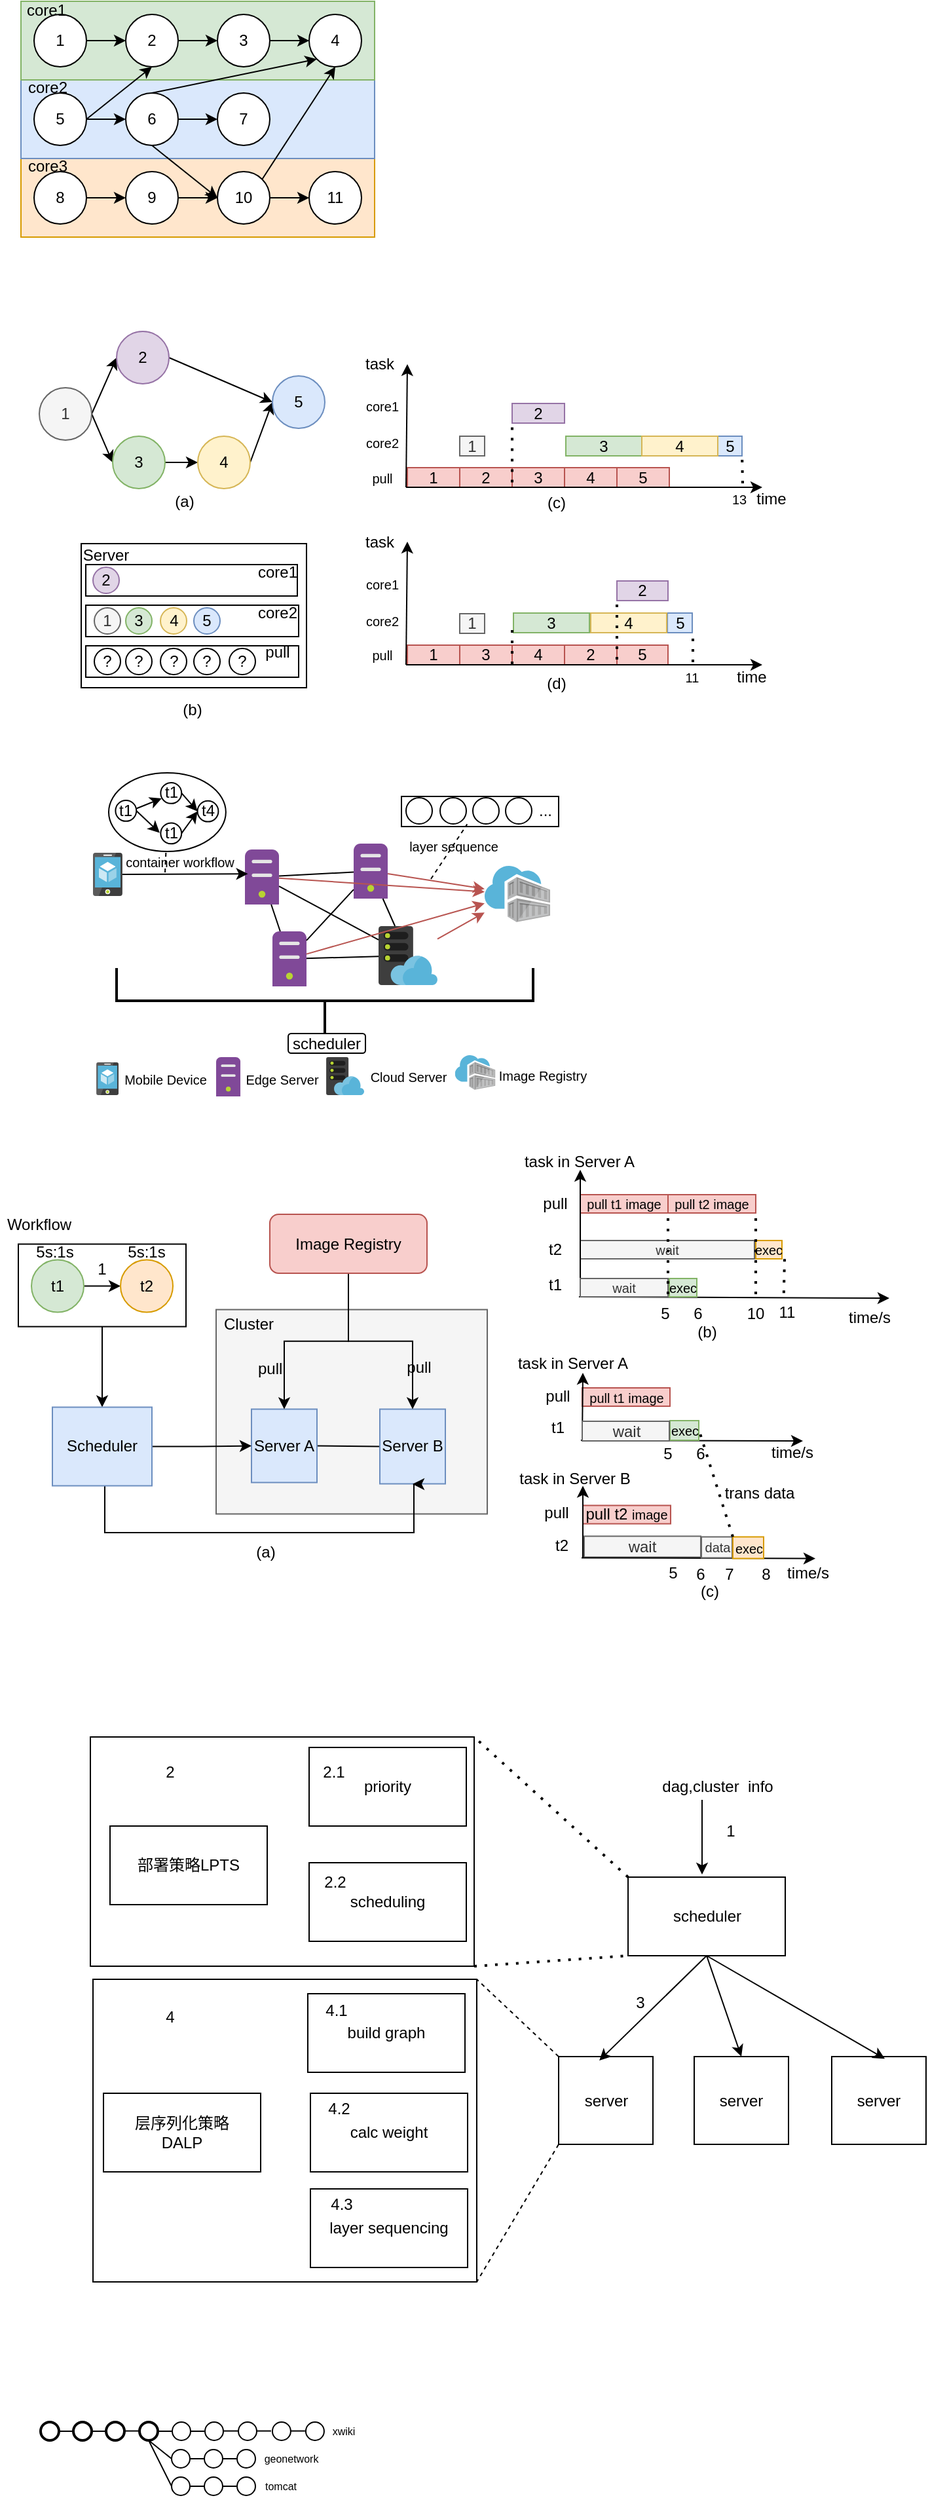 <mxfile version="24.8.6">
  <diagram name="第 1 页" id="dXxmEB8wBgXwKS0y80WO">
    <mxGraphModel dx="792" dy="546" grid="0" gridSize="10" guides="1" tooltips="1" connect="1" arrows="1" fold="1" page="1" pageScale="1" pageWidth="827" pageHeight="1169" math="0" shadow="0">
      <root>
        <mxCell id="0" />
        <mxCell id="1" parent="0" />
        <mxCell id="tU7GtN9KL6bONfvd-qDf-21" value="" style="rounded=0;whiteSpace=wrap;html=1;" vertex="1" parent="1">
          <mxGeometry x="133" y="1455" width="293" height="175" as="geometry" />
        </mxCell>
        <mxCell id="tU7GtN9KL6bONfvd-qDf-20" value="" style="rounded=0;whiteSpace=wrap;html=1;" vertex="1" parent="1">
          <mxGeometry x="135" y="1640" width="293" height="231" as="geometry" />
        </mxCell>
        <mxCell id="K3TDqo_XJbInINtvBPzG-177" value="&lt;font style=&quot;font-size: 10px;&quot;&gt;wait&lt;/font&gt;" style="rounded=0;whiteSpace=wrap;html=1;fontSize=10;fillColor=#f5f5f5;fontColor=#333333;strokeColor=#666666;" parent="1" vertex="1">
          <mxGeometry x="507" y="1076" width="133" height="14" as="geometry" />
        </mxCell>
        <mxCell id="T47r0UOtOiPmSLAEJL3M-28" value="" style="rounded=0;whiteSpace=wrap;html=1;fillColor=#ffe6cc;strokeColor=#d79b00;" parent="1" vertex="1">
          <mxGeometry x="80" y="250" width="270" height="60" as="geometry" />
        </mxCell>
        <mxCell id="T47r0UOtOiPmSLAEJL3M-27" value="" style="rounded=0;whiteSpace=wrap;html=1;fillColor=#dae8fc;strokeColor=#6c8ebf;" parent="1" vertex="1">
          <mxGeometry x="80" y="190" width="270" height="60" as="geometry" />
        </mxCell>
        <mxCell id="T47r0UOtOiPmSLAEJL3M-26" value="" style="rounded=0;whiteSpace=wrap;html=1;fillColor=#d5e8d4;strokeColor=#82b366;" parent="1" vertex="1">
          <mxGeometry x="80" y="130" width="270" height="60" as="geometry" />
        </mxCell>
        <mxCell id="T47r0UOtOiPmSLAEJL3M-5" style="edgeStyle=orthogonalEdgeStyle;rounded=0;orthogonalLoop=1;jettySize=auto;html=1;exitX=1;exitY=0.5;exitDx=0;exitDy=0;entryX=0;entryY=0.5;entryDx=0;entryDy=0;" parent="1" source="T47r0UOtOiPmSLAEJL3M-1" target="T47r0UOtOiPmSLAEJL3M-3" edge="1">
          <mxGeometry relative="1" as="geometry" />
        </mxCell>
        <mxCell id="T47r0UOtOiPmSLAEJL3M-1" value="1" style="ellipse;whiteSpace=wrap;html=1;aspect=fixed;" parent="1" vertex="1">
          <mxGeometry x="90" y="140" width="40" height="40" as="geometry" />
        </mxCell>
        <mxCell id="T47r0UOtOiPmSLAEJL3M-6" style="edgeStyle=orthogonalEdgeStyle;rounded=0;orthogonalLoop=1;jettySize=auto;html=1;exitX=1;exitY=0.5;exitDx=0;exitDy=0;entryX=0;entryY=0.5;entryDx=0;entryDy=0;" parent="1" source="T47r0UOtOiPmSLAEJL3M-3" target="T47r0UOtOiPmSLAEJL3M-4" edge="1">
          <mxGeometry relative="1" as="geometry" />
        </mxCell>
        <mxCell id="T47r0UOtOiPmSLAEJL3M-3" value="2" style="ellipse;whiteSpace=wrap;html=1;aspect=fixed;" parent="1" vertex="1">
          <mxGeometry x="160" y="140" width="40" height="40" as="geometry" />
        </mxCell>
        <mxCell id="T47r0UOtOiPmSLAEJL3M-8" style="edgeStyle=orthogonalEdgeStyle;rounded=0;orthogonalLoop=1;jettySize=auto;html=1;exitX=1;exitY=0.5;exitDx=0;exitDy=0;entryX=0;entryY=0.5;entryDx=0;entryDy=0;" parent="1" source="T47r0UOtOiPmSLAEJL3M-4" target="T47r0UOtOiPmSLAEJL3M-7" edge="1">
          <mxGeometry relative="1" as="geometry" />
        </mxCell>
        <mxCell id="T47r0UOtOiPmSLAEJL3M-4" value="3" style="ellipse;whiteSpace=wrap;html=1;aspect=fixed;" parent="1" vertex="1">
          <mxGeometry x="230" y="140" width="40" height="40" as="geometry" />
        </mxCell>
        <mxCell id="T47r0UOtOiPmSLAEJL3M-7" value="4" style="ellipse;whiteSpace=wrap;html=1;aspect=fixed;" parent="1" vertex="1">
          <mxGeometry x="300" y="140" width="40" height="40" as="geometry" />
        </mxCell>
        <mxCell id="T47r0UOtOiPmSLAEJL3M-13" style="edgeStyle=orthogonalEdgeStyle;rounded=0;orthogonalLoop=1;jettySize=auto;html=1;exitX=1;exitY=0.5;exitDx=0;exitDy=0;entryX=0;entryY=0.5;entryDx=0;entryDy=0;" parent="1" source="T47r0UOtOiPmSLAEJL3M-10" target="T47r0UOtOiPmSLAEJL3M-11" edge="1">
          <mxGeometry relative="1" as="geometry" />
        </mxCell>
        <mxCell id="T47r0UOtOiPmSLAEJL3M-23" style="rounded=0;orthogonalLoop=1;jettySize=auto;html=1;exitX=1;exitY=0.5;exitDx=0;exitDy=0;entryX=0.5;entryY=1;entryDx=0;entryDy=0;" parent="1" source="T47r0UOtOiPmSLAEJL3M-10" target="T47r0UOtOiPmSLAEJL3M-3" edge="1">
          <mxGeometry relative="1" as="geometry" />
        </mxCell>
        <mxCell id="T47r0UOtOiPmSLAEJL3M-10" value="5" style="ellipse;whiteSpace=wrap;html=1;aspect=fixed;" parent="1" vertex="1">
          <mxGeometry x="90" y="200" width="40" height="40" as="geometry" />
        </mxCell>
        <mxCell id="T47r0UOtOiPmSLAEJL3M-14" style="edgeStyle=orthogonalEdgeStyle;rounded=0;orthogonalLoop=1;jettySize=auto;html=1;exitX=1;exitY=0.5;exitDx=0;exitDy=0;entryX=0;entryY=0.5;entryDx=0;entryDy=0;" parent="1" source="T47r0UOtOiPmSLAEJL3M-11" target="T47r0UOtOiPmSLAEJL3M-12" edge="1">
          <mxGeometry relative="1" as="geometry" />
        </mxCell>
        <mxCell id="T47r0UOtOiPmSLAEJL3M-24" style="rounded=0;orthogonalLoop=1;jettySize=auto;html=1;exitX=0.5;exitY=1;exitDx=0;exitDy=0;entryX=0;entryY=0.5;entryDx=0;entryDy=0;" parent="1" source="T47r0UOtOiPmSLAEJL3M-11" target="T47r0UOtOiPmSLAEJL3M-17" edge="1">
          <mxGeometry relative="1" as="geometry" />
        </mxCell>
        <mxCell id="T47r0UOtOiPmSLAEJL3M-11" value="6" style="ellipse;whiteSpace=wrap;html=1;aspect=fixed;" parent="1" vertex="1">
          <mxGeometry x="160" y="200" width="40" height="40" as="geometry" />
        </mxCell>
        <mxCell id="T47r0UOtOiPmSLAEJL3M-12" value="7" style="ellipse;whiteSpace=wrap;html=1;aspect=fixed;" parent="1" vertex="1">
          <mxGeometry x="230" y="200" width="40" height="40" as="geometry" />
        </mxCell>
        <mxCell id="T47r0UOtOiPmSLAEJL3M-20" style="edgeStyle=orthogonalEdgeStyle;rounded=0;orthogonalLoop=1;jettySize=auto;html=1;exitX=1;exitY=0.5;exitDx=0;exitDy=0;entryX=0;entryY=0.5;entryDx=0;entryDy=0;" parent="1" source="T47r0UOtOiPmSLAEJL3M-15" target="T47r0UOtOiPmSLAEJL3M-16" edge="1">
          <mxGeometry relative="1" as="geometry" />
        </mxCell>
        <mxCell id="T47r0UOtOiPmSLAEJL3M-15" value="8" style="ellipse;whiteSpace=wrap;html=1;aspect=fixed;" parent="1" vertex="1">
          <mxGeometry x="90" y="260" width="40" height="40" as="geometry" />
        </mxCell>
        <mxCell id="T47r0UOtOiPmSLAEJL3M-21" style="edgeStyle=orthogonalEdgeStyle;rounded=0;orthogonalLoop=1;jettySize=auto;html=1;exitX=1;exitY=0.5;exitDx=0;exitDy=0;entryX=0;entryY=0.5;entryDx=0;entryDy=0;" parent="1" source="T47r0UOtOiPmSLAEJL3M-16" target="T47r0UOtOiPmSLAEJL3M-17" edge="1">
          <mxGeometry relative="1" as="geometry" />
        </mxCell>
        <mxCell id="T47r0UOtOiPmSLAEJL3M-16" value="9" style="ellipse;whiteSpace=wrap;html=1;aspect=fixed;" parent="1" vertex="1">
          <mxGeometry x="160" y="260" width="40" height="40" as="geometry" />
        </mxCell>
        <mxCell id="T47r0UOtOiPmSLAEJL3M-22" style="edgeStyle=orthogonalEdgeStyle;rounded=0;orthogonalLoop=1;jettySize=auto;html=1;exitX=1;exitY=0.5;exitDx=0;exitDy=0;entryX=0;entryY=0.5;entryDx=0;entryDy=0;" parent="1" source="T47r0UOtOiPmSLAEJL3M-17" target="T47r0UOtOiPmSLAEJL3M-18" edge="1">
          <mxGeometry relative="1" as="geometry" />
        </mxCell>
        <mxCell id="T47r0UOtOiPmSLAEJL3M-25" style="rounded=0;orthogonalLoop=1;jettySize=auto;html=1;exitX=1;exitY=0;exitDx=0;exitDy=0;entryX=0.5;entryY=1;entryDx=0;entryDy=0;" parent="1" source="T47r0UOtOiPmSLAEJL3M-17" target="T47r0UOtOiPmSLAEJL3M-7" edge="1">
          <mxGeometry relative="1" as="geometry" />
        </mxCell>
        <mxCell id="T47r0UOtOiPmSLAEJL3M-17" value="10" style="ellipse;whiteSpace=wrap;html=1;aspect=fixed;" parent="1" vertex="1">
          <mxGeometry x="230" y="260" width="40" height="40" as="geometry" />
        </mxCell>
        <mxCell id="T47r0UOtOiPmSLAEJL3M-18" value="11" style="ellipse;whiteSpace=wrap;html=1;aspect=fixed;" parent="1" vertex="1">
          <mxGeometry x="300" y="260" width="40" height="40" as="geometry" />
        </mxCell>
        <mxCell id="T47r0UOtOiPmSLAEJL3M-29" value="core1" style="text;html=1;align=center;verticalAlign=middle;whiteSpace=wrap;rounded=0;" parent="1" vertex="1">
          <mxGeometry x="81" y="131" width="37" height="12" as="geometry" />
        </mxCell>
        <mxCell id="K3TDqo_XJbInINtvBPzG-7" style="rounded=0;orthogonalLoop=1;jettySize=auto;html=1;exitX=1;exitY=0.5;exitDx=0;exitDy=0;entryX=0;entryY=0.5;entryDx=0;entryDy=0;" parent="1" source="K3TDqo_XJbInINtvBPzG-2" target="K3TDqo_XJbInINtvBPzG-3" edge="1">
          <mxGeometry relative="1" as="geometry">
            <Array as="points" />
          </mxGeometry>
        </mxCell>
        <mxCell id="K3TDqo_XJbInINtvBPzG-8" style="rounded=0;orthogonalLoop=1;jettySize=auto;html=1;exitX=1;exitY=0.5;exitDx=0;exitDy=0;entryX=0;entryY=0.5;entryDx=0;entryDy=0;" parent="1" source="K3TDqo_XJbInINtvBPzG-2" target="K3TDqo_XJbInINtvBPzG-4" edge="1">
          <mxGeometry relative="1" as="geometry" />
        </mxCell>
        <mxCell id="K3TDqo_XJbInINtvBPzG-2" value="1" style="ellipse;whiteSpace=wrap;html=1;aspect=fixed;fillColor=#f5f5f5;fontColor=#333333;strokeColor=#666666;" parent="1" vertex="1">
          <mxGeometry x="94" y="425" width="40" height="40" as="geometry" />
        </mxCell>
        <mxCell id="K3TDqo_XJbInINtvBPzG-12" style="rounded=0;orthogonalLoop=1;jettySize=auto;html=1;exitX=1;exitY=0.5;exitDx=0;exitDy=0;entryX=0;entryY=0.5;entryDx=0;entryDy=0;" parent="1" source="K3TDqo_XJbInINtvBPzG-3" target="K3TDqo_XJbInINtvBPzG-6" edge="1">
          <mxGeometry relative="1" as="geometry" />
        </mxCell>
        <mxCell id="K3TDqo_XJbInINtvBPzG-3" value="2" style="ellipse;whiteSpace=wrap;html=1;aspect=fixed;fillColor=#e1d5e7;strokeColor=#9673a6;" parent="1" vertex="1">
          <mxGeometry x="153" y="382" width="40" height="40" as="geometry" />
        </mxCell>
        <mxCell id="K3TDqo_XJbInINtvBPzG-11" style="edgeStyle=orthogonalEdgeStyle;rounded=0;orthogonalLoop=1;jettySize=auto;html=1;exitX=1;exitY=0.5;exitDx=0;exitDy=0;entryX=0;entryY=0.5;entryDx=0;entryDy=0;" parent="1" source="K3TDqo_XJbInINtvBPzG-4" target="K3TDqo_XJbInINtvBPzG-5" edge="1">
          <mxGeometry relative="1" as="geometry" />
        </mxCell>
        <mxCell id="K3TDqo_XJbInINtvBPzG-4" value="3" style="ellipse;whiteSpace=wrap;html=1;aspect=fixed;fillColor=#d5e8d4;strokeColor=#82b366;" parent="1" vertex="1">
          <mxGeometry x="150" y="462" width="40" height="40" as="geometry" />
        </mxCell>
        <mxCell id="K3TDqo_XJbInINtvBPzG-13" style="rounded=0;orthogonalLoop=1;jettySize=auto;html=1;exitX=1;exitY=0.5;exitDx=0;exitDy=0;entryX=0;entryY=0.5;entryDx=0;entryDy=0;" parent="1" source="K3TDqo_XJbInINtvBPzG-5" target="K3TDqo_XJbInINtvBPzG-6" edge="1">
          <mxGeometry relative="1" as="geometry">
            <mxPoint x="267.571" y="437.429" as="targetPoint" />
          </mxGeometry>
        </mxCell>
        <mxCell id="K3TDqo_XJbInINtvBPzG-5" value="4" style="ellipse;whiteSpace=wrap;html=1;aspect=fixed;fillColor=#fff2cc;strokeColor=#d6b656;" parent="1" vertex="1">
          <mxGeometry x="215" y="462" width="40" height="40" as="geometry" />
        </mxCell>
        <mxCell id="K3TDqo_XJbInINtvBPzG-6" value="5" style="ellipse;whiteSpace=wrap;html=1;aspect=fixed;fillColor=#dae8fc;strokeColor=#6c8ebf;" parent="1" vertex="1">
          <mxGeometry x="272" y="416" width="40" height="40" as="geometry" />
        </mxCell>
        <mxCell id="K3TDqo_XJbInINtvBPzG-19" value="1" style="rounded=0;whiteSpace=wrap;html=1;fillColor=#f8cecc;strokeColor=#b85450;" parent="1" vertex="1">
          <mxGeometry x="375" y="486" width="40" height="15" as="geometry" />
        </mxCell>
        <mxCell id="K3TDqo_XJbInINtvBPzG-20" value="2" style="rounded=0;whiteSpace=wrap;html=1;fillColor=#f8cecc;strokeColor=#b85450;" parent="1" vertex="1">
          <mxGeometry x="415" y="486" width="40" height="15" as="geometry" />
        </mxCell>
        <mxCell id="K3TDqo_XJbInINtvBPzG-22" value="core1" style="text;html=1;align=center;verticalAlign=middle;whiteSpace=wrap;rounded=0;fontSize=10;" parent="1" vertex="1">
          <mxGeometry x="326" y="424" width="60" height="30" as="geometry" />
        </mxCell>
        <mxCell id="K3TDqo_XJbInINtvBPzG-23" value="core2" style="text;html=1;align=center;verticalAlign=middle;whiteSpace=wrap;rounded=0;fontSize=10;" parent="1" vertex="1">
          <mxGeometry x="326" y="452" width="60" height="30" as="geometry" />
        </mxCell>
        <mxCell id="K3TDqo_XJbInINtvBPzG-24" value="1" style="rounded=0;whiteSpace=wrap;html=1;fillColor=#f5f5f5;strokeColor=#666666;fontColor=#333333;" parent="1" vertex="1">
          <mxGeometry x="415" y="462" width="19" height="15" as="geometry" />
        </mxCell>
        <mxCell id="K3TDqo_XJbInINtvBPzG-25" value="5" style="rounded=0;whiteSpace=wrap;html=1;fillColor=#dae8fc;strokeColor=#6c8ebf;" parent="1" vertex="1">
          <mxGeometry x="611.5" y="462" width="19" height="15" as="geometry" />
        </mxCell>
        <mxCell id="K3TDqo_XJbInINtvBPzG-26" value="2" style="rounded=0;whiteSpace=wrap;html=1;fillColor=#e1d5e7;strokeColor=#9673a6;" parent="1" vertex="1">
          <mxGeometry x="455" y="437" width="40" height="15" as="geometry" />
        </mxCell>
        <mxCell id="K3TDqo_XJbInINtvBPzG-27" value="3" style="rounded=0;whiteSpace=wrap;html=1;fillColor=#d5e8d4;strokeColor=#82b366;" parent="1" vertex="1">
          <mxGeometry x="496" y="462" width="58" height="15" as="geometry" />
        </mxCell>
        <mxCell id="K3TDqo_XJbInINtvBPzG-28" value="4" style="rounded=0;whiteSpace=wrap;html=1;fillColor=#fff2cc;strokeColor=#d6b656;" parent="1" vertex="1">
          <mxGeometry x="554" y="462" width="58" height="15" as="geometry" />
        </mxCell>
        <mxCell id="K3TDqo_XJbInINtvBPzG-29" value="3" style="rounded=0;whiteSpace=wrap;html=1;fillColor=#f8cecc;strokeColor=#b85450;" parent="1" vertex="1">
          <mxGeometry x="455" y="486" width="40" height="15" as="geometry" />
        </mxCell>
        <mxCell id="K3TDqo_XJbInINtvBPzG-30" value="4" style="rounded=0;whiteSpace=wrap;html=1;fillColor=#f8cecc;strokeColor=#b85450;" parent="1" vertex="1">
          <mxGeometry x="495" y="486" width="40" height="15" as="geometry" />
        </mxCell>
        <mxCell id="K3TDqo_XJbInINtvBPzG-31" value="5" style="rounded=0;whiteSpace=wrap;html=1;fillColor=#f8cecc;strokeColor=#b85450;" parent="1" vertex="1">
          <mxGeometry x="535" y="486" width="40" height="15" as="geometry" />
        </mxCell>
        <mxCell id="K3TDqo_XJbInINtvBPzG-69" value="" style="endArrow=classic;html=1;rounded=0;exitX=0.75;exitY=1;exitDx=0;exitDy=0;" parent="1" edge="1">
          <mxGeometry width="50" height="50" relative="1" as="geometry">
            <mxPoint x="374.0" y="501.0" as="sourcePoint" />
            <mxPoint x="646" y="501" as="targetPoint" />
          </mxGeometry>
        </mxCell>
        <mxCell id="K3TDqo_XJbInINtvBPzG-70" value="time" style="text;html=1;align=center;verticalAlign=middle;whiteSpace=wrap;rounded=0;" parent="1" vertex="1">
          <mxGeometry x="637.5" y="495" width="29.5" height="30" as="geometry" />
        </mxCell>
        <mxCell id="K3TDqo_XJbInINtvBPzG-72" value="" style="endArrow=classic;html=1;rounded=0;exitX=0.75;exitY=1;exitDx=0;exitDy=0;" parent="1" edge="1">
          <mxGeometry width="50" height="50" relative="1" as="geometry">
            <mxPoint x="374.0" y="501.0" as="sourcePoint" />
            <mxPoint x="375" y="407" as="targetPoint" />
          </mxGeometry>
        </mxCell>
        <mxCell id="K3TDqo_XJbInINtvBPzG-75" value="task" style="text;html=1;align=center;verticalAlign=middle;whiteSpace=wrap;rounded=0;" parent="1" vertex="1">
          <mxGeometry x="324" y="392" width="60" height="30" as="geometry" />
        </mxCell>
        <mxCell id="K3TDqo_XJbInINtvBPzG-76" value="" style="rounded=0;whiteSpace=wrap;html=1;" parent="1" vertex="1">
          <mxGeometry x="126" y="544" width="172" height="110" as="geometry" />
        </mxCell>
        <mxCell id="K3TDqo_XJbInINtvBPzG-78" value="" style="rounded=0;whiteSpace=wrap;html=1;" parent="1" vertex="1">
          <mxGeometry x="129.5" y="560" width="161.5" height="24" as="geometry" />
        </mxCell>
        <mxCell id="K3TDqo_XJbInINtvBPzG-81" value="Server" style="text;html=1;align=center;verticalAlign=middle;whiteSpace=wrap;rounded=0;" parent="1" vertex="1">
          <mxGeometry x="115" y="538" width="60" height="30" as="geometry" />
        </mxCell>
        <mxCell id="K3TDqo_XJbInINtvBPzG-84" value="wait" style="rounded=0;whiteSpace=wrap;html=1;fillColor=#f5f5f5;fontColor=#333333;strokeColor=#666666;" parent="1" vertex="1">
          <mxGeometry x="510" y="1301.75" width="89" height="16" as="geometry" />
        </mxCell>
        <mxCell id="K3TDqo_XJbInINtvBPzG-85" style="edgeStyle=orthogonalEdgeStyle;rounded=0;orthogonalLoop=1;jettySize=auto;html=1;exitX=0.5;exitY=1;exitDx=0;exitDy=0;" parent="1" source="K3TDqo_XJbInINtvBPzG-86" target="K3TDqo_XJbInINtvBPzG-102" edge="1">
          <mxGeometry relative="1" as="geometry" />
        </mxCell>
        <mxCell id="K3TDqo_XJbInINtvBPzG-86" value="" style="rounded=0;whiteSpace=wrap;html=1;" parent="1" vertex="1">
          <mxGeometry x="78" y="1078.75" width="128" height="63" as="geometry" />
        </mxCell>
        <mxCell id="K3TDqo_XJbInINtvBPzG-87" value="" style="rounded=0;whiteSpace=wrap;html=1;fillColor=#f5f5f5;strokeColor=#666666;fontColor=#333333;" parent="1" vertex="1">
          <mxGeometry x="229" y="1128.75" width="207" height="156" as="geometry" />
        </mxCell>
        <mxCell id="K3TDqo_XJbInINtvBPzG-88" style="rounded=0;orthogonalLoop=1;jettySize=auto;html=1;exitX=1;exitY=0.5;exitDx=0;exitDy=0;entryX=0;entryY=0.5;entryDx=0;entryDy=0;endArrow=none;endFill=0;" parent="1" source="K3TDqo_XJbInINtvBPzG-89" target="K3TDqo_XJbInINtvBPzG-90" edge="1">
          <mxGeometry relative="1" as="geometry" />
        </mxCell>
        <mxCell id="K3TDqo_XJbInINtvBPzG-89" value="Server A" style="rounded=0;whiteSpace=wrap;html=1;fillColor=#dae8fc;strokeColor=#6c8ebf;" parent="1" vertex="1">
          <mxGeometry x="256" y="1204.75" width="50" height="56" as="geometry" />
        </mxCell>
        <mxCell id="K3TDqo_XJbInINtvBPzG-90" value="Server B" style="rounded=0;whiteSpace=wrap;html=1;fillColor=#dae8fc;strokeColor=#6c8ebf;" parent="1" vertex="1">
          <mxGeometry x="354" y="1204.75" width="50" height="57" as="geometry" />
        </mxCell>
        <mxCell id="K3TDqo_XJbInINtvBPzG-91" style="edgeStyle=orthogonalEdgeStyle;rounded=0;orthogonalLoop=1;jettySize=auto;html=1;exitX=1;exitY=0.5;exitDx=0;exitDy=0;" parent="1" source="K3TDqo_XJbInINtvBPzG-92" target="K3TDqo_XJbInINtvBPzG-93" edge="1">
          <mxGeometry relative="1" as="geometry" />
        </mxCell>
        <mxCell id="K3TDqo_XJbInINtvBPzG-92" value="t1" style="ellipse;whiteSpace=wrap;html=1;aspect=fixed;fillColor=#d5e8d4;strokeColor=#82b366;" parent="1" vertex="1">
          <mxGeometry x="88" y="1090.75" width="40" height="40" as="geometry" />
        </mxCell>
        <mxCell id="K3TDqo_XJbInINtvBPzG-93" value="t2" style="ellipse;whiteSpace=wrap;html=1;aspect=fixed;fillColor=#ffe6cc;strokeColor=#d79b00;" parent="1" vertex="1">
          <mxGeometry x="156" y="1090.75" width="40" height="40" as="geometry" />
        </mxCell>
        <mxCell id="K3TDqo_XJbInINtvBPzG-97" value="pull&amp;nbsp;" style="text;html=1;strokeColor=none;fillColor=none;align=center;verticalAlign=middle;whiteSpace=wrap;rounded=0;" parent="1" vertex="1">
          <mxGeometry x="242" y="1158.75" width="60" height="30" as="geometry" />
        </mxCell>
        <mxCell id="K3TDqo_XJbInINtvBPzG-98" value="pull" style="text;html=1;strokeColor=none;fillColor=none;align=center;verticalAlign=middle;whiteSpace=wrap;rounded=0;" parent="1" vertex="1">
          <mxGeometry x="354" y="1157.75" width="60" height="30" as="geometry" />
        </mxCell>
        <mxCell id="K3TDqo_XJbInINtvBPzG-99" value="1" style="text;html=1;strokeColor=none;fillColor=none;align=center;verticalAlign=middle;whiteSpace=wrap;rounded=0;" parent="1" vertex="1">
          <mxGeometry x="112" y="1082.75" width="60" height="30" as="geometry" />
        </mxCell>
        <mxCell id="K3TDqo_XJbInINtvBPzG-100" style="edgeStyle=orthogonalEdgeStyle;rounded=0;orthogonalLoop=1;jettySize=auto;html=1;exitX=1;exitY=0.5;exitDx=0;exitDy=0;entryX=0;entryY=0.5;entryDx=0;entryDy=0;" parent="1" source="K3TDqo_XJbInINtvBPzG-102" target="K3TDqo_XJbInINtvBPzG-89" edge="1">
          <mxGeometry relative="1" as="geometry">
            <mxPoint x="251" y="1233.25" as="targetPoint" />
          </mxGeometry>
        </mxCell>
        <mxCell id="K3TDqo_XJbInINtvBPzG-101" style="edgeStyle=orthogonalEdgeStyle;rounded=0;orthogonalLoop=1;jettySize=auto;html=1;exitX=0.5;exitY=1;exitDx=0;exitDy=0;" parent="1" target="K3TDqo_XJbInINtvBPzG-90" edge="1">
          <mxGeometry relative="1" as="geometry">
            <Array as="points">
              <mxPoint x="144" y="1299" />
              <mxPoint x="380" y="1299" />
              <mxPoint x="380" y="1262" />
              <mxPoint x="379" y="1262" />
            </Array>
            <mxPoint x="144.0" y="1263.25" as="sourcePoint" />
            <mxPoint x="374.034" y="1261.75" as="targetPoint" />
          </mxGeometry>
        </mxCell>
        <mxCell id="K3TDqo_XJbInINtvBPzG-102" value="Scheduler" style="rounded=0;whiteSpace=wrap;html=1;fillColor=#dae8fc;strokeColor=#6c8ebf;" parent="1" vertex="1">
          <mxGeometry x="104" y="1203.25" width="76" height="60" as="geometry" />
        </mxCell>
        <mxCell id="K3TDqo_XJbInINtvBPzG-103" value="Workflow" style="text;html=1;strokeColor=none;fillColor=none;align=center;verticalAlign=middle;whiteSpace=wrap;rounded=0;" parent="1" vertex="1">
          <mxGeometry x="64" y="1048.75" width="60" height="30" as="geometry" />
        </mxCell>
        <mxCell id="K3TDqo_XJbInINtvBPzG-104" value="5s:1s" style="text;html=1;strokeColor=none;fillColor=none;align=center;verticalAlign=middle;whiteSpace=wrap;rounded=0;" parent="1" vertex="1">
          <mxGeometry x="76" y="1069.75" width="60" height="30" as="geometry" />
        </mxCell>
        <mxCell id="K3TDqo_XJbInINtvBPzG-105" value="5s:1s" style="text;html=1;strokeColor=none;fillColor=none;align=center;verticalAlign=middle;whiteSpace=wrap;rounded=0;" parent="1" vertex="1">
          <mxGeometry x="146" y="1069.75" width="60" height="30" as="geometry" />
        </mxCell>
        <mxCell id="K3TDqo_XJbInINtvBPzG-106" value="" style="endArrow=classic;html=1;rounded=0;entryX=0.75;entryY=0;entryDx=0;entryDy=0;" parent="1" target="K3TDqo_XJbInINtvBPzG-112" edge="1">
          <mxGeometry width="50" height="50" relative="1" as="geometry">
            <mxPoint x="506" y="1119" as="sourcePoint" />
            <mxPoint x="680" y="1119" as="targetPoint" />
          </mxGeometry>
        </mxCell>
        <mxCell id="K3TDqo_XJbInINtvBPzG-107" value="&lt;font style=&quot;font-size: 10px;&quot;&gt;pull t1 image&lt;/font&gt;" style="rounded=0;whiteSpace=wrap;html=1;fontSize=10;fillColor=#f8cecc;strokeColor=#b85450;" parent="1" vertex="1">
          <mxGeometry x="507" y="1041" width="67" height="14" as="geometry" />
        </mxCell>
        <mxCell id="K3TDqo_XJbInINtvBPzG-108" value="" style="endArrow=classic;html=1;rounded=0;" parent="1" edge="1">
          <mxGeometry width="50" height="50" relative="1" as="geometry">
            <mxPoint x="507" y="1119" as="sourcePoint" />
            <mxPoint x="507" y="1022" as="targetPoint" />
          </mxGeometry>
        </mxCell>
        <mxCell id="K3TDqo_XJbInINtvBPzG-109" value="pull t2 image" style="rounded=0;whiteSpace=wrap;html=1;fontSize=10;fillColor=#f8cecc;strokeColor=#b85450;" parent="1" vertex="1">
          <mxGeometry x="574" y="1041" width="67" height="14" as="geometry" />
        </mxCell>
        <mxCell id="K3TDqo_XJbInINtvBPzG-111" value="5" style="text;html=1;strokeColor=none;fillColor=none;align=center;verticalAlign=middle;whiteSpace=wrap;rounded=0;" parent="1" vertex="1">
          <mxGeometry x="542" y="1117" width="60" height="30" as="geometry" />
        </mxCell>
        <mxCell id="K3TDqo_XJbInINtvBPzG-112" value="time/s" style="text;html=1;strokeColor=none;fillColor=none;align=center;verticalAlign=middle;whiteSpace=wrap;rounded=0;" parent="1" vertex="1">
          <mxGeometry x="698" y="1120" width="60" height="30" as="geometry" />
        </mxCell>
        <mxCell id="K3TDqo_XJbInINtvBPzG-115" value="10" style="text;html=1;strokeColor=none;fillColor=none;align=center;verticalAlign=middle;whiteSpace=wrap;rounded=0;" parent="1" vertex="1">
          <mxGeometry x="611" y="1117" width="60" height="30" as="geometry" />
        </mxCell>
        <mxCell id="K3TDqo_XJbInINtvBPzG-116" value="pull" style="text;html=1;strokeColor=none;fillColor=none;align=center;verticalAlign=middle;whiteSpace=wrap;rounded=0;" parent="1" vertex="1">
          <mxGeometry x="458" y="1033" width="60" height="30" as="geometry" />
        </mxCell>
        <mxCell id="K3TDqo_XJbInINtvBPzG-117" value="t1" style="text;html=1;strokeColor=none;fillColor=none;align=center;verticalAlign=middle;whiteSpace=wrap;rounded=0;" parent="1" vertex="1">
          <mxGeometry x="458" y="1094.5" width="60" height="30" as="geometry" />
        </mxCell>
        <mxCell id="K3TDqo_XJbInINtvBPzG-118" value="t2" style="text;html=1;strokeColor=none;fillColor=none;align=center;verticalAlign=middle;whiteSpace=wrap;rounded=0;" parent="1" vertex="1">
          <mxGeometry x="458" y="1068" width="60" height="30" as="geometry" />
        </mxCell>
        <mxCell id="K3TDqo_XJbInINtvBPzG-121" value="6" style="text;html=1;strokeColor=none;fillColor=none;align=center;verticalAlign=middle;whiteSpace=wrap;rounded=0;" parent="1" vertex="1">
          <mxGeometry x="567" y="1117" width="60" height="30" as="geometry" />
        </mxCell>
        <mxCell id="K3TDqo_XJbInINtvBPzG-122" value="" style="endArrow=none;dashed=1;html=1;dashPattern=1 3;strokeWidth=2;rounded=0;entryX=1;entryY=1;entryDx=0;entryDy=0;exitX=0.857;exitY=-0.029;exitDx=0;exitDy=0;exitPerimeter=0;" parent="1" source="K3TDqo_XJbInINtvBPzG-115" edge="1">
          <mxGeometry width="50" height="50" relative="1" as="geometry">
            <mxPoint x="609" y="1222" as="sourcePoint" />
            <mxPoint x="663" y="1090.0" as="targetPoint" />
          </mxGeometry>
        </mxCell>
        <mxCell id="K3TDqo_XJbInINtvBPzG-123" value="11" style="text;html=1;strokeColor=none;fillColor=none;align=center;verticalAlign=middle;whiteSpace=wrap;rounded=0;" parent="1" vertex="1">
          <mxGeometry x="635" y="1116" width="60" height="30" as="geometry" />
        </mxCell>
        <mxCell id="K3TDqo_XJbInINtvBPzG-145" value="" style="endArrow=classic;html=1;rounded=0;" parent="1" edge="1">
          <mxGeometry width="50" height="50" relative="1" as="geometry">
            <mxPoint x="507.5" y="1228.5" as="sourcePoint" />
            <mxPoint x="677" y="1229" as="targetPoint" />
          </mxGeometry>
        </mxCell>
        <mxCell id="K3TDqo_XJbInINtvBPzG-146" value="pull t1 image" style="rounded=0;whiteSpace=wrap;html=1;fontSize=10;fillColor=#f8cecc;strokeColor=#b85450;" parent="1" vertex="1">
          <mxGeometry x="508.5" y="1188.5" width="67" height="14" as="geometry" />
        </mxCell>
        <mxCell id="K3TDqo_XJbInINtvBPzG-147" value="" style="endArrow=classic;html=1;rounded=0;" parent="1" edge="1">
          <mxGeometry width="50" height="50" relative="1" as="geometry">
            <mxPoint x="508.5" y="1228.5" as="sourcePoint" />
            <mxPoint x="509" y="1177" as="targetPoint" />
          </mxGeometry>
        </mxCell>
        <mxCell id="K3TDqo_XJbInINtvBPzG-149" value="5" style="text;html=1;strokeColor=none;fillColor=none;align=center;verticalAlign=middle;whiteSpace=wrap;rounded=0;" parent="1" vertex="1">
          <mxGeometry x="543.5" y="1223.5" width="60" height="30" as="geometry" />
        </mxCell>
        <mxCell id="K3TDqo_XJbInINtvBPzG-150" value="time/s" style="text;html=1;strokeColor=none;fillColor=none;align=center;verticalAlign=middle;whiteSpace=wrap;rounded=0;" parent="1" vertex="1">
          <mxGeometry x="639" y="1223" width="60" height="30" as="geometry" />
        </mxCell>
        <mxCell id="K3TDqo_XJbInINtvBPzG-152" value="pull" style="text;html=1;strokeColor=none;fillColor=none;align=center;verticalAlign=middle;whiteSpace=wrap;rounded=0;" parent="1" vertex="1">
          <mxGeometry x="459.5" y="1180" width="60" height="30" as="geometry" />
        </mxCell>
        <mxCell id="K3TDqo_XJbInINtvBPzG-153" value="t1" style="text;html=1;strokeColor=none;fillColor=none;align=center;verticalAlign=middle;whiteSpace=wrap;rounded=0;" parent="1" vertex="1">
          <mxGeometry x="459.5" y="1204" width="60" height="30" as="geometry" />
        </mxCell>
        <mxCell id="K3TDqo_XJbInINtvBPzG-154" value="&lt;font style=&quot;font-size: 10px;&quot;&gt;exec&lt;/font&gt;" style="rounded=0;whiteSpace=wrap;html=1;fillColor=#d5e8d4;strokeColor=#82b366;" parent="1" vertex="1">
          <mxGeometry x="575.5" y="1213.5" width="22" height="15" as="geometry" />
        </mxCell>
        <mxCell id="K3TDqo_XJbInINtvBPzG-155" value="6" style="text;html=1;strokeColor=none;fillColor=none;align=center;verticalAlign=middle;whiteSpace=wrap;rounded=0;" parent="1" vertex="1">
          <mxGeometry x="568.5" y="1223.5" width="60" height="30" as="geometry" />
        </mxCell>
        <mxCell id="K3TDqo_XJbInINtvBPzG-156" value="task in Server A" style="text;html=1;strokeColor=none;fillColor=none;align=center;verticalAlign=middle;whiteSpace=wrap;rounded=0;" parent="1" vertex="1">
          <mxGeometry x="461.5" y="1001" width="88.5" height="30" as="geometry" />
        </mxCell>
        <mxCell id="K3TDqo_XJbInINtvBPzG-157" value="task in Server A" style="text;html=1;strokeColor=none;fillColor=none;align=center;verticalAlign=middle;whiteSpace=wrap;rounded=0;" parent="1" vertex="1">
          <mxGeometry x="448" y="1155" width="107" height="30" as="geometry" />
        </mxCell>
        <mxCell id="K3TDqo_XJbInINtvBPzG-158" value="" style="endArrow=classic;html=1;rounded=0;" parent="1" edge="1">
          <mxGeometry width="50" height="50" relative="1" as="geometry">
            <mxPoint x="508" y="1318.25" as="sourcePoint" />
            <mxPoint x="686.5" y="1318.75" as="targetPoint" />
          </mxGeometry>
        </mxCell>
        <mxCell id="K3TDqo_XJbInINtvBPzG-159" value="pull t2 &lt;font style=&quot;font-size: 10px;&quot;&gt;image&lt;/font&gt;" style="rounded=0;whiteSpace=wrap;html=1;fillColor=#f8cecc;strokeColor=#b85450;" parent="1" vertex="1">
          <mxGeometry x="509" y="1278.25" width="67" height="14" as="geometry" />
        </mxCell>
        <mxCell id="K3TDqo_XJbInINtvBPzG-160" value="" style="endArrow=classic;html=1;rounded=0;" parent="1" edge="1">
          <mxGeometry width="50" height="50" relative="1" as="geometry">
            <mxPoint x="509" y="1318.25" as="sourcePoint" />
            <mxPoint x="509" y="1263.25" as="targetPoint" />
          </mxGeometry>
        </mxCell>
        <mxCell id="K3TDqo_XJbInINtvBPzG-162" value="5" style="text;html=1;strokeColor=none;fillColor=none;align=center;verticalAlign=middle;whiteSpace=wrap;rounded=0;" parent="1" vertex="1">
          <mxGeometry x="548" y="1315.25" width="60" height="30" as="geometry" />
        </mxCell>
        <mxCell id="K3TDqo_XJbInINtvBPzG-163" value="time/s" style="text;html=1;strokeColor=none;fillColor=none;align=center;verticalAlign=middle;whiteSpace=wrap;rounded=0;" parent="1" vertex="1">
          <mxGeometry x="650.5" y="1315.25" width="60" height="30" as="geometry" />
        </mxCell>
        <mxCell id="K3TDqo_XJbInINtvBPzG-164" value="pull" style="text;html=1;strokeColor=none;fillColor=none;align=center;verticalAlign=middle;whiteSpace=wrap;rounded=0;" parent="1" vertex="1">
          <mxGeometry x="459" y="1269.25" width="60" height="30" as="geometry" />
        </mxCell>
        <mxCell id="K3TDqo_XJbInINtvBPzG-165" value="t2" style="text;html=1;strokeColor=none;fillColor=none;align=center;verticalAlign=middle;whiteSpace=wrap;rounded=0;" parent="1" vertex="1">
          <mxGeometry x="463" y="1294.25" width="60" height="30" as="geometry" />
        </mxCell>
        <mxCell id="K3TDqo_XJbInINtvBPzG-166" value="&lt;font style=&quot;font-size: 10px;&quot;&gt;data&lt;/font&gt;" style="rounded=0;whiteSpace=wrap;html=1;fillColor=#f5f5f5;strokeColor=#666666;fontColor=#333333;" parent="1" vertex="1">
          <mxGeometry x="599.5" y="1302.25" width="23.5" height="16" as="geometry" />
        </mxCell>
        <mxCell id="K3TDqo_XJbInINtvBPzG-167" value="6" style="text;html=1;strokeColor=none;fillColor=none;align=center;verticalAlign=middle;whiteSpace=wrap;rounded=0;" parent="1" vertex="1">
          <mxGeometry x="569" y="1316.25" width="60" height="30" as="geometry" />
        </mxCell>
        <mxCell id="K3TDqo_XJbInINtvBPzG-168" value="task in Server B" style="text;html=1;strokeColor=none;fillColor=none;align=center;verticalAlign=middle;whiteSpace=wrap;rounded=0;" parent="1" vertex="1">
          <mxGeometry x="455.5" y="1242.75" width="93.5" height="30" as="geometry" />
        </mxCell>
        <mxCell id="K3TDqo_XJbInINtvBPzG-172" value="&lt;span style=&quot;font-size: 10px;&quot;&gt;exec&lt;/span&gt;" style="rounded=0;whiteSpace=wrap;html=1;fillColor=#ffe6cc;strokeColor=#d79b00;" parent="1" vertex="1">
          <mxGeometry x="623.5" y="1302.25" width="23.5" height="16.5" as="geometry" />
        </mxCell>
        <mxCell id="K3TDqo_XJbInINtvBPzG-173" value="7" style="text;html=1;strokeColor=none;fillColor=none;align=center;verticalAlign=middle;whiteSpace=wrap;rounded=0;" parent="1" vertex="1">
          <mxGeometry x="591" y="1316.25" width="60" height="30" as="geometry" />
        </mxCell>
        <mxCell id="K3TDqo_XJbInINtvBPzG-174" value="8" style="text;html=1;strokeColor=none;fillColor=none;align=center;verticalAlign=middle;whiteSpace=wrap;rounded=0;" parent="1" vertex="1">
          <mxGeometry x="619" y="1316.25" width="60" height="30" as="geometry" />
        </mxCell>
        <mxCell id="K3TDqo_XJbInINtvBPzG-175" value="wait" style="rounded=0;whiteSpace=wrap;html=1;fillColor=#f5f5f5;fontColor=#333333;strokeColor=#666666;" parent="1" vertex="1">
          <mxGeometry x="508.5" y="1214" width="66.5" height="15" as="geometry" />
        </mxCell>
        <mxCell id="K3TDqo_XJbInINtvBPzG-176" value="Cluster" style="text;html=1;align=center;verticalAlign=middle;whiteSpace=wrap;rounded=0;" parent="1" vertex="1">
          <mxGeometry x="224" y="1124.75" width="60" height="30" as="geometry" />
        </mxCell>
        <mxCell id="K3TDqo_XJbInINtvBPzG-178" value="exec" style="rounded=0;whiteSpace=wrap;html=1;fontSize=10;fillColor=#ffe6cc;strokeColor=#d79b00;" parent="1" vertex="1">
          <mxGeometry x="641" y="1076" width="20" height="14" as="geometry" />
        </mxCell>
        <mxCell id="K3TDqo_XJbInINtvBPzG-179" value="exec" style="rounded=0;whiteSpace=wrap;html=1;fontSize=10;fillColor=#d5e8d4;strokeColor=#82b366;" parent="1" vertex="1">
          <mxGeometry x="575" y="1105" width="21" height="14" as="geometry" />
        </mxCell>
        <mxCell id="K3TDqo_XJbInINtvBPzG-181" value="&lt;font style=&quot;font-size: 10px;&quot;&gt;wait&lt;/font&gt;" style="rounded=0;whiteSpace=wrap;html=1;fontSize=10;fillColor=#f5f5f5;fontColor=#333333;strokeColor=#666666;" parent="1" vertex="1">
          <mxGeometry x="507" y="1105" width="67" height="14" as="geometry" />
        </mxCell>
        <mxCell id="K3TDqo_XJbInINtvBPzG-110" value="" style="endArrow=none;dashed=1;html=1;dashPattern=1 3;strokeWidth=2;rounded=0;entryX=0;entryY=1;entryDx=0;entryDy=0;" parent="1" target="K3TDqo_XJbInINtvBPzG-109" edge="1">
          <mxGeometry width="50" height="50" relative="1" as="geometry">
            <mxPoint x="574" y="1117" as="sourcePoint" />
            <mxPoint x="610" y="1176" as="targetPoint" />
          </mxGeometry>
        </mxCell>
        <mxCell id="K3TDqo_XJbInINtvBPzG-114" value="" style="endArrow=none;dashed=1;html=1;dashPattern=1 3;strokeWidth=2;rounded=0;entryX=0;entryY=1;entryDx=0;entryDy=0;" parent="1" edge="1">
          <mxGeometry width="50" height="50" relative="1" as="geometry">
            <mxPoint x="641" y="1117" as="sourcePoint" />
            <mxPoint x="641" y="1055" as="targetPoint" />
          </mxGeometry>
        </mxCell>
        <mxCell id="K3TDqo_XJbInINtvBPzG-185" value="" style="endArrow=none;dashed=1;html=1;dashPattern=1 3;strokeWidth=2;rounded=0;exitX=0;exitY=0;exitDx=0;exitDy=0;entryX=0.5;entryY=0;entryDx=0;entryDy=0;" parent="1" source="K3TDqo_XJbInINtvBPzG-172" target="K3TDqo_XJbInINtvBPzG-155" edge="1">
          <mxGeometry width="50" height="50" relative="1" as="geometry">
            <mxPoint x="716.5" y="1243.75" as="sourcePoint" />
            <mxPoint x="595.5" y="1271.75" as="targetPoint" />
          </mxGeometry>
        </mxCell>
        <mxCell id="K3TDqo_XJbInINtvBPzG-186" value="trans data" style="text;html=1;strokeColor=none;fillColor=none;align=center;verticalAlign=middle;whiteSpace=wrap;rounded=0;" parent="1" vertex="1">
          <mxGeometry x="614" y="1253.5" width="60" height="30" as="geometry" />
        </mxCell>
        <mxCell id="K3TDqo_XJbInINtvBPzG-190" value="2" style="ellipse;whiteSpace=wrap;html=1;aspect=fixed;fillColor=#e1d5e7;strokeColor=#9673a6;" parent="1" vertex="1">
          <mxGeometry x="135" y="562" width="20" height="20" as="geometry" />
        </mxCell>
        <mxCell id="K3TDqo_XJbInINtvBPzG-191" value="" style="rounded=0;whiteSpace=wrap;html=1;" parent="1" vertex="1">
          <mxGeometry x="129.5" y="591" width="162.5" height="24" as="geometry" />
        </mxCell>
        <mxCell id="K3TDqo_XJbInINtvBPzG-192" value="1" style="ellipse;whiteSpace=wrap;html=1;aspect=fixed;fillColor=#f5f5f5;fontColor=#333333;strokeColor=#666666;" parent="1" vertex="1">
          <mxGeometry x="136" y="593" width="20" height="20" as="geometry" />
        </mxCell>
        <mxCell id="K3TDqo_XJbInINtvBPzG-193" value="3" style="ellipse;whiteSpace=wrap;html=1;aspect=fixed;fillColor=#d5e8d4;strokeColor=#82b366;" parent="1" vertex="1">
          <mxGeometry x="160" y="593" width="20" height="20" as="geometry" />
        </mxCell>
        <mxCell id="K3TDqo_XJbInINtvBPzG-194" value="4" style="ellipse;whiteSpace=wrap;html=1;aspect=fixed;fillColor=#fff2cc;strokeColor=#d6b656;" parent="1" vertex="1">
          <mxGeometry x="186.5" y="593" width="20" height="20" as="geometry" />
        </mxCell>
        <mxCell id="K3TDqo_XJbInINtvBPzG-195" value="5" style="ellipse;whiteSpace=wrap;html=1;aspect=fixed;fillColor=#dae8fc;strokeColor=#6c8ebf;" parent="1" vertex="1">
          <mxGeometry x="212" y="593" width="20" height="20" as="geometry" />
        </mxCell>
        <mxCell id="K3TDqo_XJbInINtvBPzG-196" value="" style="rounded=0;whiteSpace=wrap;html=1;" parent="1" vertex="1">
          <mxGeometry x="129.5" y="622" width="162.5" height="24" as="geometry" />
        </mxCell>
        <mxCell id="K3TDqo_XJbInINtvBPzG-197" value="?" style="ellipse;whiteSpace=wrap;html=1;aspect=fixed;" parent="1" vertex="1">
          <mxGeometry x="136" y="624" width="20" height="20" as="geometry" />
        </mxCell>
        <mxCell id="K3TDqo_XJbInINtvBPzG-198" value="?" style="ellipse;whiteSpace=wrap;html=1;aspect=fixed;" parent="1" vertex="1">
          <mxGeometry x="160" y="624" width="20" height="20" as="geometry" />
        </mxCell>
        <mxCell id="K3TDqo_XJbInINtvBPzG-199" value="?" style="ellipse;whiteSpace=wrap;html=1;aspect=fixed;" parent="1" vertex="1">
          <mxGeometry x="186.5" y="624" width="20" height="20" as="geometry" />
        </mxCell>
        <mxCell id="K3TDqo_XJbInINtvBPzG-200" value="?" style="ellipse;whiteSpace=wrap;html=1;aspect=fixed;" parent="1" vertex="1">
          <mxGeometry x="212" y="624" width="20" height="20" as="geometry" />
        </mxCell>
        <mxCell id="K3TDqo_XJbInINtvBPzG-201" value="core1" style="text;html=1;align=center;verticalAlign=middle;whiteSpace=wrap;rounded=0;" parent="1" vertex="1">
          <mxGeometry x="246" y="551" width="60" height="30" as="geometry" />
        </mxCell>
        <mxCell id="K3TDqo_XJbInINtvBPzG-202" value="?" style="ellipse;whiteSpace=wrap;html=1;aspect=fixed;" parent="1" vertex="1">
          <mxGeometry x="239" y="624" width="20" height="20" as="geometry" />
        </mxCell>
        <mxCell id="K3TDqo_XJbInINtvBPzG-203" value="core2" style="text;html=1;align=center;verticalAlign=middle;whiteSpace=wrap;rounded=0;" parent="1" vertex="1">
          <mxGeometry x="246" y="582" width="60" height="30" as="geometry" />
        </mxCell>
        <mxCell id="K3TDqo_XJbInINtvBPzG-204" value="pull" style="text;html=1;align=center;verticalAlign=middle;whiteSpace=wrap;rounded=0;" parent="1" vertex="1">
          <mxGeometry x="246" y="612" width="60" height="30" as="geometry" />
        </mxCell>
        <mxCell id="K3TDqo_XJbInINtvBPzG-205" value="(a)" style="text;html=1;align=center;verticalAlign=middle;whiteSpace=wrap;rounded=0;" parent="1" vertex="1">
          <mxGeometry x="175" y="497" width="60" height="30" as="geometry" />
        </mxCell>
        <mxCell id="K3TDqo_XJbInINtvBPzG-206" value="(c)" style="text;html=1;align=center;verticalAlign=middle;whiteSpace=wrap;rounded=0;" parent="1" vertex="1">
          <mxGeometry x="459" y="498" width="60" height="30" as="geometry" />
        </mxCell>
        <mxCell id="K3TDqo_XJbInINtvBPzG-207" value="(b)" style="text;html=1;align=center;verticalAlign=middle;whiteSpace=wrap;rounded=0;" parent="1" vertex="1">
          <mxGeometry x="180.75" y="656" width="60" height="30" as="geometry" />
        </mxCell>
        <mxCell id="K3TDqo_XJbInINtvBPzG-210" value="(a)" style="text;html=1;align=center;verticalAlign=middle;whiteSpace=wrap;rounded=0;" parent="1" vertex="1">
          <mxGeometry x="237" y="1299" width="60" height="30" as="geometry" />
        </mxCell>
        <mxCell id="K3TDqo_XJbInINtvBPzG-211" value="(b)" style="text;html=1;align=center;verticalAlign=middle;whiteSpace=wrap;rounded=0;" parent="1" vertex="1">
          <mxGeometry x="574" y="1131" width="60" height="30" as="geometry" />
        </mxCell>
        <mxCell id="K3TDqo_XJbInINtvBPzG-212" value="(c)" style="text;html=1;align=center;verticalAlign=middle;whiteSpace=wrap;rounded=0;" parent="1" vertex="1">
          <mxGeometry x="576" y="1329" width="60" height="30" as="geometry" />
        </mxCell>
        <mxCell id="tU7GtN9KL6bONfvd-qDf-1" value="" style="endArrow=classic;html=1;rounded=0;exitX=0.5;exitY=0;exitDx=0;exitDy=0;entryX=0;entryY=1;entryDx=0;entryDy=0;" edge="1" parent="1" source="T47r0UOtOiPmSLAEJL3M-11" target="T47r0UOtOiPmSLAEJL3M-7">
          <mxGeometry width="50" height="50" relative="1" as="geometry">
            <mxPoint x="217" y="246" as="sourcePoint" />
            <mxPoint x="267" y="196" as="targetPoint" />
          </mxGeometry>
        </mxCell>
        <mxCell id="tU7GtN9KL6bONfvd-qDf-2" value="&lt;div&gt;部署策略LPTS&lt;/div&gt;" style="rounded=0;whiteSpace=wrap;html=1;" vertex="1" parent="1">
          <mxGeometry x="148" y="1523" width="120" height="60" as="geometry" />
        </mxCell>
        <mxCell id="tU7GtN9KL6bONfvd-qDf-3" value="层序列化策略&lt;br&gt;&lt;div&gt;DALP&lt;/div&gt;" style="rounded=0;whiteSpace=wrap;html=1;" vertex="1" parent="1">
          <mxGeometry x="143" y="1727" width="120" height="60" as="geometry" />
        </mxCell>
        <mxCell id="tU7GtN9KL6bONfvd-qDf-4" value="priority" style="rounded=0;whiteSpace=wrap;html=1;" vertex="1" parent="1">
          <mxGeometry x="300" y="1463" width="120" height="60" as="geometry" />
        </mxCell>
        <mxCell id="tU7GtN9KL6bONfvd-qDf-5" value="scheduling" style="rounded=0;whiteSpace=wrap;html=1;" vertex="1" parent="1">
          <mxGeometry x="300" y="1551" width="120" height="60" as="geometry" />
        </mxCell>
        <mxCell id="tU7GtN9KL6bONfvd-qDf-6" value="build graph" style="rounded=0;whiteSpace=wrap;html=1;" vertex="1" parent="1">
          <mxGeometry x="299" y="1651" width="120" height="60" as="geometry" />
        </mxCell>
        <mxCell id="tU7GtN9KL6bONfvd-qDf-7" value="calc weight" style="rounded=0;whiteSpace=wrap;html=1;" vertex="1" parent="1">
          <mxGeometry x="301" y="1727" width="120" height="60" as="geometry" />
        </mxCell>
        <mxCell id="tU7GtN9KL6bONfvd-qDf-9" value="layer sequencing" style="rounded=0;whiteSpace=wrap;html=1;" vertex="1" parent="1">
          <mxGeometry x="301" y="1800" width="120" height="60" as="geometry" />
        </mxCell>
        <mxCell id="tU7GtN9KL6bONfvd-qDf-10" value="server" style="rounded=0;whiteSpace=wrap;html=1;" vertex="1" parent="1">
          <mxGeometry x="490.5" y="1699" width="72" height="67" as="geometry" />
        </mxCell>
        <mxCell id="tU7GtN9KL6bONfvd-qDf-11" value="scheduler" style="rounded=0;whiteSpace=wrap;html=1;" vertex="1" parent="1">
          <mxGeometry x="543.5" y="1562" width="120" height="60" as="geometry" />
        </mxCell>
        <mxCell id="tU7GtN9KL6bONfvd-qDf-12" value="server" style="rounded=0;whiteSpace=wrap;html=1;" vertex="1" parent="1">
          <mxGeometry x="699" y="1699" width="72" height="67" as="geometry" />
        </mxCell>
        <mxCell id="tU7GtN9KL6bONfvd-qDf-13" value="server" style="rounded=0;whiteSpace=wrap;html=1;" vertex="1" parent="1">
          <mxGeometry x="594" y="1699" width="72" height="67" as="geometry" />
        </mxCell>
        <mxCell id="tU7GtN9KL6bONfvd-qDf-14" value="" style="endArrow=classic;html=1;rounded=0;" edge="1" parent="1">
          <mxGeometry width="50" height="50" relative="1" as="geometry">
            <mxPoint x="600" y="1503" as="sourcePoint" />
            <mxPoint x="600" y="1560" as="targetPoint" />
          </mxGeometry>
        </mxCell>
        <mxCell id="tU7GtN9KL6bONfvd-qDf-15" value="" style="endArrow=classic;html=1;rounded=0;exitX=0.5;exitY=1;exitDx=0;exitDy=0;entryX=0.431;entryY=0.045;entryDx=0;entryDy=0;entryPerimeter=0;" edge="1" parent="1" source="tU7GtN9KL6bONfvd-qDf-11" target="tU7GtN9KL6bONfvd-qDf-10">
          <mxGeometry width="50" height="50" relative="1" as="geometry">
            <mxPoint x="451" y="1714" as="sourcePoint" />
            <mxPoint x="501" y="1664" as="targetPoint" />
          </mxGeometry>
        </mxCell>
        <mxCell id="tU7GtN9KL6bONfvd-qDf-16" value="" style="endArrow=classic;html=1;rounded=0;exitX=0.5;exitY=1;exitDx=0;exitDy=0;entryX=0.5;entryY=0;entryDx=0;entryDy=0;" edge="1" parent="1" source="tU7GtN9KL6bONfvd-qDf-11" target="tU7GtN9KL6bONfvd-qDf-13">
          <mxGeometry width="50" height="50" relative="1" as="geometry">
            <mxPoint x="641" y="1696" as="sourcePoint" />
            <mxPoint x="691" y="1646" as="targetPoint" />
          </mxGeometry>
        </mxCell>
        <mxCell id="tU7GtN9KL6bONfvd-qDf-17" value="" style="endArrow=classic;html=1;rounded=0;exitX=0.5;exitY=1;exitDx=0;exitDy=0;entryX=0.563;entryY=0.025;entryDx=0;entryDy=0;entryPerimeter=0;" edge="1" parent="1" source="tU7GtN9KL6bONfvd-qDf-11" target="tU7GtN9KL6bONfvd-qDf-12">
          <mxGeometry width="50" height="50" relative="1" as="geometry">
            <mxPoint x="614" y="1632" as="sourcePoint" />
            <mxPoint x="660" y="1709" as="targetPoint" />
          </mxGeometry>
        </mxCell>
        <mxCell id="tU7GtN9KL6bONfvd-qDf-18" value="dag,cluster&amp;nbsp; info" style="text;html=1;align=center;verticalAlign=middle;whiteSpace=wrap;rounded=0;" vertex="1" parent="1">
          <mxGeometry x="557" y="1478" width="110" height="30" as="geometry" />
        </mxCell>
        <mxCell id="tU7GtN9KL6bONfvd-qDf-23" value="" style="endArrow=none;dashed=1;html=1;dashPattern=1 3;strokeWidth=2;rounded=0;entryX=1;entryY=0;entryDx=0;entryDy=0;exitX=0;exitY=0;exitDx=0;exitDy=0;" edge="1" parent="1" source="tU7GtN9KL6bONfvd-qDf-11" target="tU7GtN9KL6bONfvd-qDf-21">
          <mxGeometry width="50" height="50" relative="1" as="geometry">
            <mxPoint x="473" y="1593" as="sourcePoint" />
            <mxPoint x="523" y="1543" as="targetPoint" />
          </mxGeometry>
        </mxCell>
        <mxCell id="tU7GtN9KL6bONfvd-qDf-24" value="" style="endArrow=none;dashed=1;html=1;dashPattern=1 3;strokeWidth=2;rounded=0;entryX=0;entryY=1;entryDx=0;entryDy=0;exitX=1;exitY=1;exitDx=0;exitDy=0;" edge="1" parent="1" source="tU7GtN9KL6bONfvd-qDf-21" target="tU7GtN9KL6bONfvd-qDf-11">
          <mxGeometry width="50" height="50" relative="1" as="geometry">
            <mxPoint x="441" y="1672" as="sourcePoint" />
            <mxPoint x="491" y="1622" as="targetPoint" />
          </mxGeometry>
        </mxCell>
        <mxCell id="tU7GtN9KL6bONfvd-qDf-25" value="" style="endArrow=none;dashed=1;html=1;rounded=0;entryX=1;entryY=0;entryDx=0;entryDy=0;exitX=0;exitY=0;exitDx=0;exitDy=0;" edge="1" parent="1" source="tU7GtN9KL6bONfvd-qDf-10" target="tU7GtN9KL6bONfvd-qDf-20">
          <mxGeometry width="50" height="50" relative="1" as="geometry">
            <mxPoint x="502" y="1872" as="sourcePoint" />
            <mxPoint x="552" y="1822" as="targetPoint" />
          </mxGeometry>
        </mxCell>
        <mxCell id="tU7GtN9KL6bONfvd-qDf-26" value="" style="endArrow=none;dashed=1;html=1;rounded=0;entryX=1;entryY=1;entryDx=0;entryDy=0;exitX=0;exitY=1;exitDx=0;exitDy=0;" edge="1" parent="1" source="tU7GtN9KL6bONfvd-qDf-10" target="tU7GtN9KL6bONfvd-qDf-20">
          <mxGeometry width="50" height="50" relative="1" as="geometry">
            <mxPoint x="501" y="1709" as="sourcePoint" />
            <mxPoint x="438" y="1650" as="targetPoint" />
          </mxGeometry>
        </mxCell>
        <mxCell id="tU7GtN9KL6bONfvd-qDf-27" value="1" style="text;html=1;align=center;verticalAlign=middle;whiteSpace=wrap;rounded=0;" vertex="1" parent="1">
          <mxGeometry x="592" y="1512" width="60" height="30" as="geometry" />
        </mxCell>
        <mxCell id="tU7GtN9KL6bONfvd-qDf-28" value="2" style="text;html=1;align=center;verticalAlign=middle;whiteSpace=wrap;rounded=0;" vertex="1" parent="1">
          <mxGeometry x="164" y="1467" width="60" height="30" as="geometry" />
        </mxCell>
        <mxCell id="tU7GtN9KL6bONfvd-qDf-29" value="2.1&lt;span style=&quot;text-wrap-mode: nowrap; color: rgba(0, 0, 0, 0); font-family: monospace; font-size: 0px; text-align: start;&quot;&gt;%3CmxGraphModel%3E%3Croot%3E%3CmxCell%20id%3D%220%22%2F%3E%3CmxCell%20id%3D%221%22%20parent%3D%220%22%2F%3E%3CmxCell%20id%3D%222%22%20value%3D%222%22%20style%3D%22text%3Bhtml%3D1%3Balign%3Dcenter%3BverticalAlign%3Dmiddle%3BwhiteSpace%3Dwrap%3Brounded%3D0%3B%22%20vertex%3D%221%22%20parent%3D%221%22%3E%3CmxGeometry%20x%3D%22164%22%20y%3D%221467%22%20width%3D%2260%22%20height%3D%2230%22%20as%3D%22geometry%22%2F%3E%3C%2FmxCell%3E%3C%2Froot%3E%3C%2FmxGraphModel%3E&lt;/span&gt;" style="text;html=1;align=center;verticalAlign=middle;whiteSpace=wrap;rounded=0;" vertex="1" parent="1">
          <mxGeometry x="289" y="1467" width="60" height="30" as="geometry" />
        </mxCell>
        <mxCell id="tU7GtN9KL6bONfvd-qDf-30" value="2.2&lt;span style=&quot;text-wrap-mode: nowrap; color: rgba(0, 0, 0, 0); font-family: monospace; font-size: 0px; text-align: start;&quot;&gt;%3CmxGraphModel%3E%3Croot%3E%3CmxCell%20id%3D%220%22%2F%3E%3CmxCell%20id%3D%221%22%20parent%3D%220%22%2F%3E%3CmxCell%20id%3D%222%22%20value%3D%222%22%20style%3D%22text%3Bhtml%3D1%3Balign%3Dcenter%3BverticalAlign%3Dmiddle%3BwhiteSpace%3Dwrap%3Brounded%3D0%3B%22%20vertex%3D%221%22%20parent%3D%221%22%3E%3CmxGeometry%20x%3D%22164%22%20y%3D%221467%22%20width%3D%2260%22%20height%3D%2230%22%20as%3D%22geometry%22%2F%3E%3C%2FmxCell%3E%3C%2Froot%3E%3C%2FmxGraphModel%32&lt;/span&gt;" style="text;html=1;align=center;verticalAlign=middle;whiteSpace=wrap;rounded=0;" vertex="1" parent="1">
          <mxGeometry x="290" y="1551" width="60" height="30" as="geometry" />
        </mxCell>
        <mxCell id="tU7GtN9KL6bONfvd-qDf-31" value="3" style="text;html=1;align=center;verticalAlign=middle;whiteSpace=wrap;rounded=0;" vertex="1" parent="1">
          <mxGeometry x="523" y="1643" width="60" height="30" as="geometry" />
        </mxCell>
        <mxCell id="tU7GtN9KL6bONfvd-qDf-32" value="4" style="text;html=1;align=center;verticalAlign=middle;whiteSpace=wrap;rounded=0;" vertex="1" parent="1">
          <mxGeometry x="164" y="1654" width="60" height="30" as="geometry" />
        </mxCell>
        <mxCell id="tU7GtN9KL6bONfvd-qDf-33" value="4.1" style="text;html=1;align=center;verticalAlign=middle;whiteSpace=wrap;rounded=0;" vertex="1" parent="1">
          <mxGeometry x="291" y="1649" width="60" height="30" as="geometry" />
        </mxCell>
        <mxCell id="tU7GtN9KL6bONfvd-qDf-35" value="4.2" style="text;html=1;align=center;verticalAlign=middle;whiteSpace=wrap;rounded=0;" vertex="1" parent="1">
          <mxGeometry x="293" y="1724" width="60" height="30" as="geometry" />
        </mxCell>
        <mxCell id="tU7GtN9KL6bONfvd-qDf-36" value="4.3" style="text;html=1;align=center;verticalAlign=middle;whiteSpace=wrap;rounded=0;" vertex="1" parent="1">
          <mxGeometry x="295" y="1797" width="60" height="30" as="geometry" />
        </mxCell>
        <mxCell id="tU7GtN9KL6bONfvd-qDf-42" value="core2" style="text;html=1;align=center;verticalAlign=middle;whiteSpace=wrap;rounded=0;" vertex="1" parent="1">
          <mxGeometry x="81.5" y="190" width="37" height="12" as="geometry" />
        </mxCell>
        <mxCell id="tU7GtN9KL6bONfvd-qDf-43" value="core3" style="text;html=1;align=center;verticalAlign=middle;whiteSpace=wrap;rounded=0;" vertex="1" parent="1">
          <mxGeometry x="81.5" y="250" width="37" height="12" as="geometry" />
        </mxCell>
        <mxCell id="tU7GtN9KL6bONfvd-qDf-44" value="pull" style="text;html=1;align=center;verticalAlign=middle;whiteSpace=wrap;rounded=0;fontSize=10;" vertex="1" parent="1">
          <mxGeometry x="326" y="478.5" width="60" height="30" as="geometry" />
        </mxCell>
        <mxCell id="tU7GtN9KL6bONfvd-qDf-45" value="" style="endArrow=none;dashed=1;html=1;dashPattern=1 3;strokeWidth=2;rounded=0;entryX=0;entryY=1;entryDx=0;entryDy=0;exitX=0;exitY=0.75;exitDx=0;exitDy=0;" edge="1" parent="1" source="K3TDqo_XJbInINtvBPzG-29" target="K3TDqo_XJbInINtvBPzG-26">
          <mxGeometry width="50" height="50" relative="1" as="geometry">
            <mxPoint x="423" y="555" as="sourcePoint" />
            <mxPoint x="473" y="505" as="targetPoint" />
          </mxGeometry>
        </mxCell>
        <mxCell id="tU7GtN9KL6bONfvd-qDf-46" value="" style="endArrow=none;dashed=1;html=1;dashPattern=1 3;strokeWidth=2;rounded=0;entryX=0;entryY=1;entryDx=0;entryDy=0;" edge="1" parent="1">
          <mxGeometry width="50" height="50" relative="1" as="geometry">
            <mxPoint x="631" y="498" as="sourcePoint" />
            <mxPoint x="630.5" y="475" as="targetPoint" />
          </mxGeometry>
        </mxCell>
        <mxCell id="tU7GtN9KL6bONfvd-qDf-47" value="13" style="text;html=1;align=center;verticalAlign=middle;whiteSpace=wrap;rounded=0;fontSize=10;" vertex="1" parent="1">
          <mxGeometry x="613" y="495" width="31" height="30" as="geometry" />
        </mxCell>
        <mxCell id="tU7GtN9KL6bONfvd-qDf-49" value="1" style="rounded=0;whiteSpace=wrap;html=1;fillColor=#f8cecc;strokeColor=#b85450;" vertex="1" parent="1">
          <mxGeometry x="375" y="621.5" width="40" height="15" as="geometry" />
        </mxCell>
        <mxCell id="tU7GtN9KL6bONfvd-qDf-50" value="3" style="rounded=0;whiteSpace=wrap;html=1;fillColor=#f8cecc;strokeColor=#b85450;" vertex="1" parent="1">
          <mxGeometry x="415" y="621.5" width="40" height="15" as="geometry" />
        </mxCell>
        <mxCell id="tU7GtN9KL6bONfvd-qDf-51" value="core1" style="text;html=1;align=center;verticalAlign=middle;whiteSpace=wrap;rounded=0;fontSize=10;" vertex="1" parent="1">
          <mxGeometry x="326" y="559.5" width="60" height="30" as="geometry" />
        </mxCell>
        <mxCell id="tU7GtN9KL6bONfvd-qDf-52" value="core2" style="text;html=1;align=center;verticalAlign=middle;whiteSpace=wrap;rounded=0;fontSize=10;" vertex="1" parent="1">
          <mxGeometry x="326" y="587.5" width="60" height="30" as="geometry" />
        </mxCell>
        <mxCell id="tU7GtN9KL6bONfvd-qDf-53" value="1" style="rounded=0;whiteSpace=wrap;html=1;fillColor=#f5f5f5;strokeColor=#666666;fontColor=#333333;" vertex="1" parent="1">
          <mxGeometry x="415" y="597.5" width="19" height="15" as="geometry" />
        </mxCell>
        <mxCell id="tU7GtN9KL6bONfvd-qDf-54" value="5" style="rounded=0;whiteSpace=wrap;html=1;fillColor=#dae8fc;strokeColor=#6c8ebf;" vertex="1" parent="1">
          <mxGeometry x="573.5" y="597" width="19" height="15" as="geometry" />
        </mxCell>
        <mxCell id="tU7GtN9KL6bONfvd-qDf-55" value="2" style="rounded=0;whiteSpace=wrap;html=1;fillColor=#e1d5e7;strokeColor=#9673a6;" vertex="1" parent="1">
          <mxGeometry x="535" y="572.5" width="39" height="15" as="geometry" />
        </mxCell>
        <mxCell id="tU7GtN9KL6bONfvd-qDf-56" value="3" style="rounded=0;whiteSpace=wrap;html=1;fillColor=#d5e8d4;strokeColor=#82b366;" vertex="1" parent="1">
          <mxGeometry x="456" y="597" width="58" height="15" as="geometry" />
        </mxCell>
        <mxCell id="tU7GtN9KL6bONfvd-qDf-57" value="4" style="rounded=0;whiteSpace=wrap;html=1;fillColor=#fff2cc;strokeColor=#d6b656;" vertex="1" parent="1">
          <mxGeometry x="515" y="597" width="58" height="15" as="geometry" />
        </mxCell>
        <mxCell id="tU7GtN9KL6bONfvd-qDf-58" value="4" style="rounded=0;whiteSpace=wrap;html=1;fillColor=#f8cecc;strokeColor=#b85450;" vertex="1" parent="1">
          <mxGeometry x="455" y="621.5" width="40" height="15" as="geometry" />
        </mxCell>
        <mxCell id="tU7GtN9KL6bONfvd-qDf-59" value="2" style="rounded=0;whiteSpace=wrap;html=1;fillColor=#f8cecc;strokeColor=#b85450;" vertex="1" parent="1">
          <mxGeometry x="495" y="621.5" width="40" height="15" as="geometry" />
        </mxCell>
        <mxCell id="tU7GtN9KL6bONfvd-qDf-60" value="5" style="rounded=0;whiteSpace=wrap;html=1;fillColor=#f8cecc;strokeColor=#b85450;" vertex="1" parent="1">
          <mxGeometry x="535" y="621.5" width="39" height="15" as="geometry" />
        </mxCell>
        <mxCell id="tU7GtN9KL6bONfvd-qDf-61" value="" style="endArrow=classic;html=1;rounded=0;exitX=0.75;exitY=1;exitDx=0;exitDy=0;" edge="1" parent="1">
          <mxGeometry width="50" height="50" relative="1" as="geometry">
            <mxPoint x="374.0" y="636.5" as="sourcePoint" />
            <mxPoint x="646" y="636.5" as="targetPoint" />
          </mxGeometry>
        </mxCell>
        <mxCell id="tU7GtN9KL6bONfvd-qDf-62" value="time" style="text;html=1;align=center;verticalAlign=middle;whiteSpace=wrap;rounded=0;" vertex="1" parent="1">
          <mxGeometry x="623" y="630.5" width="29.5" height="30" as="geometry" />
        </mxCell>
        <mxCell id="tU7GtN9KL6bONfvd-qDf-63" value="" style="endArrow=classic;html=1;rounded=0;exitX=0.75;exitY=1;exitDx=0;exitDy=0;" edge="1" parent="1">
          <mxGeometry width="50" height="50" relative="1" as="geometry">
            <mxPoint x="374.0" y="636.5" as="sourcePoint" />
            <mxPoint x="375" y="542.5" as="targetPoint" />
          </mxGeometry>
        </mxCell>
        <mxCell id="tU7GtN9KL6bONfvd-qDf-64" value="task" style="text;html=1;align=center;verticalAlign=middle;whiteSpace=wrap;rounded=0;" vertex="1" parent="1">
          <mxGeometry x="324" y="527.5" width="60" height="30" as="geometry" />
        </mxCell>
        <mxCell id="tU7GtN9KL6bONfvd-qDf-65" value="(d)" style="text;html=1;align=center;verticalAlign=middle;whiteSpace=wrap;rounded=0;" vertex="1" parent="1">
          <mxGeometry x="459" y="635.5" width="60" height="30" as="geometry" />
        </mxCell>
        <mxCell id="tU7GtN9KL6bONfvd-qDf-66" value="pull" style="text;html=1;align=center;verticalAlign=middle;whiteSpace=wrap;rounded=0;fontSize=10;" vertex="1" parent="1">
          <mxGeometry x="326" y="614" width="60" height="30" as="geometry" />
        </mxCell>
        <mxCell id="tU7GtN9KL6bONfvd-qDf-69" value="11" style="text;html=1;align=center;verticalAlign=middle;whiteSpace=wrap;rounded=0;fontSize=10;" vertex="1" parent="1">
          <mxGeometry x="577" y="630.5" width="31" height="30" as="geometry" />
        </mxCell>
        <mxCell id="tU7GtN9KL6bONfvd-qDf-70" value="" style="endArrow=none;dashed=1;html=1;dashPattern=1 3;strokeWidth=2;rounded=0;entryX=0;entryY=1;entryDx=0;entryDy=0;exitX=0;exitY=0.75;exitDx=0;exitDy=0;" edge="1" parent="1">
          <mxGeometry width="50" height="50" relative="1" as="geometry">
            <mxPoint x="535" y="632.5" as="sourcePoint" />
            <mxPoint x="535" y="587.5" as="targetPoint" />
          </mxGeometry>
        </mxCell>
        <mxCell id="tU7GtN9KL6bONfvd-qDf-71" value="" style="endArrow=none;dashed=1;html=1;dashPattern=1 3;strokeWidth=2;rounded=0;exitX=0;exitY=0.75;exitDx=0;exitDy=0;" edge="1" parent="1">
          <mxGeometry width="50" height="50" relative="1" as="geometry">
            <mxPoint x="593" y="634.5" as="sourcePoint" />
            <mxPoint x="593" y="612" as="targetPoint" />
          </mxGeometry>
        </mxCell>
        <mxCell id="tU7GtN9KL6bONfvd-qDf-73" value="" style="endArrow=none;dashed=1;html=1;dashPattern=1 3;strokeWidth=2;rounded=0;entryX=0;entryY=1;entryDx=0;entryDy=0;" edge="1" parent="1">
          <mxGeometry width="50" height="50" relative="1" as="geometry">
            <mxPoint x="455" y="636" as="sourcePoint" />
            <mxPoint x="455" y="609" as="targetPoint" />
          </mxGeometry>
        </mxCell>
        <mxCell id="tU7GtN9KL6bONfvd-qDf-77" value="" style="image;sketch=0;aspect=fixed;html=1;points=[];align=center;fontSize=12;image=img/lib/mscae/Non_Azure_Machine.svg;" vertex="1" parent="1">
          <mxGeometry x="251.0" y="777.5" width="26.04" height="42" as="geometry" />
        </mxCell>
        <mxCell id="tU7GtN9KL6bONfvd-qDf-78" value="" style="image;sketch=0;aspect=fixed;html=1;points=[];align=center;fontSize=12;image=img/lib/mscae/Non_Azure_Machine.svg;" vertex="1" parent="1">
          <mxGeometry x="271.96" y="840" width="26.04" height="42" as="geometry" />
        </mxCell>
        <mxCell id="tU7GtN9KL6bONfvd-qDf-79" value="" style="image;sketch=0;aspect=fixed;html=1;points=[];align=center;fontSize=12;image=img/lib/mscae/Non_Azure_Machine.svg;" vertex="1" parent="1">
          <mxGeometry x="334" y="773" width="26.04" height="42" as="geometry" />
        </mxCell>
        <mxCell id="tU7GtN9KL6bONfvd-qDf-83" value="" style="image;sketch=0;aspect=fixed;html=1;points=[];align=center;fontSize=12;image=img/lib/mscae/App_Service_Mobile_App.svg;" vertex="1" parent="1">
          <mxGeometry x="135" y="780" width="22.44" height="33" as="geometry" />
        </mxCell>
        <mxCell id="tU7GtN9KL6bONfvd-qDf-104" value="" style="image;sketch=0;aspect=fixed;html=1;points=[];align=center;fontSize=12;image=img/lib/mscae/WebHosting.svg;" vertex="1" parent="1">
          <mxGeometry x="353" y="836" width="45" height="45" as="geometry" />
        </mxCell>
        <mxCell id="tU7GtN9KL6bONfvd-qDf-105" value="" style="image;sketch=0;aspect=fixed;html=1;points=[];align=center;fontSize=12;image=img/lib/mscae/Container_Registries.svg;" vertex="1" parent="1">
          <mxGeometry x="434" y="790" width="50" height="43" as="geometry" />
        </mxCell>
        <mxCell id="tU7GtN9KL6bONfvd-qDf-106" value="" style="group" vertex="1" connectable="0" parent="1">
          <mxGeometry x="147" y="719" width="104.2" height="90" as="geometry" />
        </mxCell>
        <mxCell id="tU7GtN9KL6bONfvd-qDf-74" value="" style="ellipse;whiteSpace=wrap;html=1;" vertex="1" parent="tU7GtN9KL6bONfvd-qDf-106">
          <mxGeometry width="89.42" height="60" as="geometry" />
        </mxCell>
        <mxCell id="tU7GtN9KL6bONfvd-qDf-94" style="rounded=0;orthogonalLoop=1;jettySize=auto;html=1;exitX=0.982;exitY=0.4;exitDx=0;exitDy=0;exitPerimeter=0;" edge="1" parent="tU7GtN9KL6bONfvd-qDf-106" source="tU7GtN9KL6bONfvd-qDf-96">
          <mxGeometry relative="1" as="geometry">
            <mxPoint x="40.425" y="19.5" as="targetPoint" />
          </mxGeometry>
        </mxCell>
        <mxCell id="tU7GtN9KL6bONfvd-qDf-95" style="rounded=0;orthogonalLoop=1;jettySize=auto;html=1;exitX=1;exitY=0.5;exitDx=0;exitDy=0;" edge="1" parent="tU7GtN9KL6bONfvd-qDf-106" source="tU7GtN9KL6bONfvd-qDf-96">
          <mxGeometry relative="1" as="geometry">
            <mxPoint x="38.935" y="45.75" as="targetPoint" />
          </mxGeometry>
        </mxCell>
        <mxCell id="tU7GtN9KL6bONfvd-qDf-96" value="t1" style="ellipse;whiteSpace=wrap;html=1;aspect=fixed;" vertex="1" parent="tU7GtN9KL6bONfvd-qDf-106">
          <mxGeometry x="5.201" y="21.0" width="15.917" height="15.917" as="geometry" />
        </mxCell>
        <mxCell id="tU7GtN9KL6bONfvd-qDf-97" style="rounded=0;orthogonalLoop=1;jettySize=auto;html=1;exitX=1;exitY=0.5;exitDx=0;exitDy=0;entryX=0;entryY=0.5;entryDx=0;entryDy=0;" edge="1" parent="tU7GtN9KL6bONfvd-qDf-106" source="tU7GtN9KL6bONfvd-qDf-98" target="tU7GtN9KL6bONfvd-qDf-101">
          <mxGeometry relative="1" as="geometry" />
        </mxCell>
        <mxCell id="tU7GtN9KL6bONfvd-qDf-98" value="t1" style="ellipse;whiteSpace=wrap;html=1;aspect=fixed;" vertex="1" parent="tU7GtN9KL6bONfvd-qDf-106">
          <mxGeometry x="39.68" y="7.5" width="15.917" height="15.917" as="geometry" />
        </mxCell>
        <mxCell id="tU7GtN9KL6bONfvd-qDf-99" style="rounded=0;orthogonalLoop=1;jettySize=auto;html=1;exitX=0;exitY=0.5;exitDx=0;exitDy=0;entryX=0;entryY=0.5;entryDx=0;entryDy=0;" edge="1" parent="tU7GtN9KL6bONfvd-qDf-106" source="tU7GtN9KL6bONfvd-qDf-100" target="tU7GtN9KL6bONfvd-qDf-101">
          <mxGeometry relative="1" as="geometry" />
        </mxCell>
        <mxCell id="tU7GtN9KL6bONfvd-qDf-100" value="t1" style="ellipse;whiteSpace=wrap;html=1;aspect=fixed;direction=west;" vertex="1" parent="tU7GtN9KL6bONfvd-qDf-106">
          <mxGeometry x="39.68" y="38.25" width="15.917" height="15.917" as="geometry" />
        </mxCell>
        <mxCell id="tU7GtN9KL6bONfvd-qDf-101" value="t4" style="ellipse;whiteSpace=wrap;html=1;aspect=fixed;" vertex="1" parent="tU7GtN9KL6bONfvd-qDf-106">
          <mxGeometry x="67.795" y="21.375" width="15.917" height="15.917" as="geometry" />
        </mxCell>
        <mxCell id="tU7GtN9KL6bONfvd-qDf-119" value="container workflow" style="text;html=1;align=center;verticalAlign=middle;whiteSpace=wrap;rounded=0;fontSize=10;" vertex="1" parent="tU7GtN9KL6bONfvd-qDf-106">
          <mxGeometry x="5.2" y="53" width="99" height="30" as="geometry" />
        </mxCell>
        <mxCell id="tU7GtN9KL6bONfvd-qDf-107" value="" style="endArrow=none;html=1;rounded=0;" edge="1" parent="1" source="tU7GtN9KL6bONfvd-qDf-77" target="tU7GtN9KL6bONfvd-qDf-79">
          <mxGeometry width="50" height="50" relative="1" as="geometry">
            <mxPoint x="210" y="890" as="sourcePoint" />
            <mxPoint x="260" y="840" as="targetPoint" />
          </mxGeometry>
        </mxCell>
        <mxCell id="tU7GtN9KL6bONfvd-qDf-108" value="" style="endArrow=none;html=1;rounded=0;" edge="1" parent="1" source="tU7GtN9KL6bONfvd-qDf-78" target="tU7GtN9KL6bONfvd-qDf-104">
          <mxGeometry width="50" height="50" relative="1" as="geometry">
            <mxPoint x="287" y="808" as="sourcePoint" />
            <mxPoint x="344" y="805" as="targetPoint" />
          </mxGeometry>
        </mxCell>
        <mxCell id="tU7GtN9KL6bONfvd-qDf-109" value="" style="endArrow=none;html=1;rounded=0;" edge="1" parent="1" source="tU7GtN9KL6bONfvd-qDf-77" target="tU7GtN9KL6bONfvd-qDf-78">
          <mxGeometry width="50" height="50" relative="1" as="geometry">
            <mxPoint x="297" y="818" as="sourcePoint" />
            <mxPoint x="354" y="815" as="targetPoint" />
          </mxGeometry>
        </mxCell>
        <mxCell id="tU7GtN9KL6bONfvd-qDf-110" value="" style="endArrow=none;html=1;rounded=0;" edge="1" parent="1" source="tU7GtN9KL6bONfvd-qDf-104" target="tU7GtN9KL6bONfvd-qDf-79">
          <mxGeometry width="50" height="50" relative="1" as="geometry">
            <mxPoint x="307" y="828" as="sourcePoint" />
            <mxPoint x="364" y="825" as="targetPoint" />
          </mxGeometry>
        </mxCell>
        <mxCell id="tU7GtN9KL6bONfvd-qDf-111" value="" style="endArrow=none;html=1;rounded=0;" edge="1" parent="1" source="tU7GtN9KL6bONfvd-qDf-78" target="tU7GtN9KL6bONfvd-qDf-79">
          <mxGeometry width="50" height="50" relative="1" as="geometry">
            <mxPoint x="317" y="838" as="sourcePoint" />
            <mxPoint x="374" y="835" as="targetPoint" />
          </mxGeometry>
        </mxCell>
        <mxCell id="tU7GtN9KL6bONfvd-qDf-112" value="" style="endArrow=none;html=1;rounded=0;" edge="1" parent="1" source="tU7GtN9KL6bONfvd-qDf-77" target="tU7GtN9KL6bONfvd-qDf-104">
          <mxGeometry width="50" height="50" relative="1" as="geometry">
            <mxPoint x="317" y="838" as="sourcePoint" />
            <mxPoint x="374" y="835" as="targetPoint" />
          </mxGeometry>
        </mxCell>
        <mxCell id="tU7GtN9KL6bONfvd-qDf-113" value="" style="endArrow=classic;html=1;rounded=0;fillColor=#f8cecc;strokeColor=#b85450;" edge="1" parent="1" source="tU7GtN9KL6bONfvd-qDf-77" target="tU7GtN9KL6bONfvd-qDf-105">
          <mxGeometry width="50" height="50" relative="1" as="geometry">
            <mxPoint x="302" y="956" as="sourcePoint" />
            <mxPoint x="352" y="906" as="targetPoint" />
          </mxGeometry>
        </mxCell>
        <mxCell id="tU7GtN9KL6bONfvd-qDf-114" value="" style="endArrow=classic;html=1;rounded=0;fillColor=#f8cecc;strokeColor=#b85450;" edge="1" parent="1" source="tU7GtN9KL6bONfvd-qDf-79" target="tU7GtN9KL6bONfvd-qDf-105">
          <mxGeometry width="50" height="50" relative="1" as="geometry">
            <mxPoint x="287" y="809" as="sourcePoint" />
            <mxPoint x="444" y="820" as="targetPoint" />
          </mxGeometry>
        </mxCell>
        <mxCell id="tU7GtN9KL6bONfvd-qDf-115" value="" style="endArrow=classic;html=1;rounded=0;fillColor=#f8cecc;strokeColor=#b85450;" edge="1" parent="1" source="tU7GtN9KL6bONfvd-qDf-78" target="tU7GtN9KL6bONfvd-qDf-105">
          <mxGeometry width="50" height="50" relative="1" as="geometry">
            <mxPoint x="297" y="819" as="sourcePoint" />
            <mxPoint x="454" y="830" as="targetPoint" />
          </mxGeometry>
        </mxCell>
        <mxCell id="tU7GtN9KL6bONfvd-qDf-116" value="" style="endArrow=classic;html=1;rounded=0;fillColor=#f8cecc;strokeColor=#b85450;" edge="1" parent="1" source="tU7GtN9KL6bONfvd-qDf-104" target="tU7GtN9KL6bONfvd-qDf-105">
          <mxGeometry width="50" height="50" relative="1" as="geometry">
            <mxPoint x="307" y="829" as="sourcePoint" />
            <mxPoint x="464" y="840" as="targetPoint" />
          </mxGeometry>
        </mxCell>
        <mxCell id="tU7GtN9KL6bONfvd-qDf-117" value="" style="endArrow=classic;html=1;rounded=0;entryX=0.09;entryY=0.443;entryDx=0;entryDy=0;entryPerimeter=0;" edge="1" parent="1" source="tU7GtN9KL6bONfvd-qDf-83" target="tU7GtN9KL6bONfvd-qDf-77">
          <mxGeometry width="50" height="50" relative="1" as="geometry">
            <mxPoint x="163" y="886" as="sourcePoint" />
            <mxPoint x="213" y="836" as="targetPoint" />
          </mxGeometry>
        </mxCell>
        <mxCell id="tU7GtN9KL6bONfvd-qDf-121" value="" style="endArrow=none;dashed=1;html=1;rounded=0;" edge="1" parent="1" target="tU7GtN9KL6bONfvd-qDf-74">
          <mxGeometry width="50" height="50" relative="1" as="geometry">
            <mxPoint x="190" y="795" as="sourcePoint" />
            <mxPoint x="229" y="892" as="targetPoint" />
          </mxGeometry>
        </mxCell>
        <mxCell id="tU7GtN9KL6bONfvd-qDf-122" value="" style="rounded=0;whiteSpace=wrap;html=1;" vertex="1" parent="1">
          <mxGeometry x="370.5" y="737" width="120" height="23" as="geometry" />
        </mxCell>
        <mxCell id="tU7GtN9KL6bONfvd-qDf-123" value="" style="ellipse;whiteSpace=wrap;html=1;aspect=fixed;" vertex="1" parent="1">
          <mxGeometry x="374" y="738" width="20" height="20" as="geometry" />
        </mxCell>
        <mxCell id="tU7GtN9KL6bONfvd-qDf-124" value="" style="ellipse;whiteSpace=wrap;html=1;aspect=fixed;" vertex="1" parent="1">
          <mxGeometry x="400" y="738" width="20" height="20" as="geometry" />
        </mxCell>
        <mxCell id="tU7GtN9KL6bONfvd-qDf-125" value="" style="ellipse;whiteSpace=wrap;html=1;aspect=fixed;" vertex="1" parent="1">
          <mxGeometry x="425" y="738" width="20" height="20" as="geometry" />
        </mxCell>
        <mxCell id="tU7GtN9KL6bONfvd-qDf-126" value="" style="ellipse;whiteSpace=wrap;html=1;aspect=fixed;" vertex="1" parent="1">
          <mxGeometry x="450" y="738" width="20" height="20" as="geometry" />
        </mxCell>
        <mxCell id="tU7GtN9KL6bONfvd-qDf-127" value="..." style="text;html=1;align=center;verticalAlign=middle;whiteSpace=wrap;rounded=0;" vertex="1" parent="1">
          <mxGeometry x="472" y="740" width="17" height="15" as="geometry" />
        </mxCell>
        <mxCell id="tU7GtN9KL6bONfvd-qDf-128" value="" style="endArrow=none;dashed=1;html=1;rounded=0;entryX=0.418;entryY=0.922;entryDx=0;entryDy=0;entryPerimeter=0;" edge="1" parent="1" target="tU7GtN9KL6bONfvd-qDf-122">
          <mxGeometry width="50" height="50" relative="1" as="geometry">
            <mxPoint x="393" y="800" as="sourcePoint" />
            <mxPoint x="484" y="877" as="targetPoint" />
          </mxGeometry>
        </mxCell>
        <mxCell id="tU7GtN9KL6bONfvd-qDf-130" value="layer sequence" style="text;html=1;align=center;verticalAlign=middle;whiteSpace=wrap;rounded=0;fontSize=10;" vertex="1" parent="1">
          <mxGeometry x="360.5" y="760" width="99" height="30" as="geometry" />
        </mxCell>
        <mxCell id="tU7GtN9KL6bONfvd-qDf-132" value="scheduler" style="rounded=1;whiteSpace=wrap;html=1;" vertex="1" parent="1">
          <mxGeometry x="284.04" y="918" width="58.96" height="15" as="geometry" />
        </mxCell>
        <mxCell id="tU7GtN9KL6bONfvd-qDf-133" value="" style="strokeWidth=2;html=1;shape=mxgraph.flowchart.annotation_2;align=left;labelPosition=right;pointerEvents=1;rotation=-90;" vertex="1" parent="1">
          <mxGeometry x="287" y="734" width="50" height="318" as="geometry" />
        </mxCell>
        <mxCell id="tU7GtN9KL6bONfvd-qDf-135" value="" style="image;sketch=0;aspect=fixed;html=1;points=[];align=center;fontSize=12;image=img/lib/mscae/App_Service_Mobile_App.svg;" vertex="1" parent="1">
          <mxGeometry x="137.56" y="940" width="17" height="25" as="geometry" />
        </mxCell>
        <mxCell id="tU7GtN9KL6bONfvd-qDf-136" value="Mobile Device" style="text;html=1;align=center;verticalAlign=middle;whiteSpace=wrap;rounded=0;fontSize=10;" vertex="1" parent="1">
          <mxGeometry x="153" y="937.5" width="74.5" height="30" as="geometry" />
        </mxCell>
        <mxCell id="tU7GtN9KL6bONfvd-qDf-137" value="" style="image;sketch=0;aspect=fixed;html=1;points=[];align=center;fontSize=12;image=img/lib/mscae/Non_Azure_Machine.svg;" vertex="1" parent="1">
          <mxGeometry x="229" y="936" width="18.6" height="30" as="geometry" />
        </mxCell>
        <mxCell id="tU7GtN9KL6bONfvd-qDf-138" value="Edge Server" style="text;html=1;align=center;verticalAlign=middle;whiteSpace=wrap;rounded=0;fontSize=10;" vertex="1" parent="1">
          <mxGeometry x="250" y="938" width="59" height="30" as="geometry" />
        </mxCell>
        <mxCell id="tU7GtN9KL6bONfvd-qDf-139" value="" style="image;sketch=0;aspect=fixed;html=1;points=[];align=center;fontSize=12;image=img/lib/mscae/WebHosting.svg;" vertex="1" parent="1">
          <mxGeometry x="313.04" y="936" width="29" height="29" as="geometry" />
        </mxCell>
        <mxCell id="tU7GtN9KL6bONfvd-qDf-140" value="Cloud Server" style="text;html=1;align=center;verticalAlign=middle;whiteSpace=wrap;rounded=0;fontSize=10;" vertex="1" parent="1">
          <mxGeometry x="343" y="936" width="66" height="30" as="geometry" />
        </mxCell>
        <mxCell id="tU7GtN9KL6bONfvd-qDf-142" value="" style="image;sketch=0;aspect=fixed;html=1;points=[];align=center;fontSize=12;image=img/lib/mscae/Container_Registries.svg;" vertex="1" parent="1">
          <mxGeometry x="411.37" y="934.5" width="30.82" height="26.5" as="geometry" />
        </mxCell>
        <mxCell id="tU7GtN9KL6bONfvd-qDf-143" value="Image Registry" style="text;html=1;align=center;verticalAlign=middle;whiteSpace=wrap;rounded=0;fontSize=10;" vertex="1" parent="1">
          <mxGeometry x="443" y="934.5" width="71" height="30" as="geometry" />
        </mxCell>
        <mxCell id="tU7GtN9KL6bONfvd-qDf-144" value="" style="ellipse;whiteSpace=wrap;html=1;aspect=fixed;strokeWidth=2;" vertex="1" parent="1">
          <mxGeometry x="95" y="1978" width="14" height="14" as="geometry" />
        </mxCell>
        <mxCell id="tU7GtN9KL6bONfvd-qDf-145" value="" style="ellipse;whiteSpace=wrap;html=1;aspect=fixed;strokeWidth=2;" vertex="1" parent="1">
          <mxGeometry x="120" y="1978" width="14" height="14" as="geometry" />
        </mxCell>
        <mxCell id="tU7GtN9KL6bONfvd-qDf-146" value="" style="ellipse;whiteSpace=wrap;html=1;aspect=fixed;strokeWidth=2;" vertex="1" parent="1">
          <mxGeometry x="145" y="1978" width="14" height="14" as="geometry" />
        </mxCell>
        <mxCell id="tU7GtN9KL6bONfvd-qDf-148" value="" style="endArrow=none;html=1;rounded=0;exitX=1;exitY=0.5;exitDx=0;exitDy=0;entryX=0;entryY=0.5;entryDx=0;entryDy=0;" edge="1" parent="1" source="tU7GtN9KL6bONfvd-qDf-144" target="tU7GtN9KL6bONfvd-qDf-145">
          <mxGeometry width="50" height="50" relative="1" as="geometry">
            <mxPoint x="65" y="2065" as="sourcePoint" />
            <mxPoint x="115" y="2015" as="targetPoint" />
          </mxGeometry>
        </mxCell>
        <mxCell id="tU7GtN9KL6bONfvd-qDf-150" value="" style="endArrow=none;html=1;rounded=0;exitX=1;exitY=0.5;exitDx=0;exitDy=0;entryX=0;entryY=0.5;entryDx=0;entryDy=0;" edge="1" parent="1">
          <mxGeometry width="50" height="50" relative="1" as="geometry">
            <mxPoint x="134" y="1985" as="sourcePoint" />
            <mxPoint x="145" y="1985" as="targetPoint" />
          </mxGeometry>
        </mxCell>
        <mxCell id="tU7GtN9KL6bONfvd-qDf-151" value="" style="endArrow=none;html=1;rounded=0;exitX=1;exitY=0.5;exitDx=0;exitDy=0;entryX=0;entryY=0.5;entryDx=0;entryDy=0;" edge="1" parent="1">
          <mxGeometry width="50" height="50" relative="1" as="geometry">
            <mxPoint x="159" y="1984.8" as="sourcePoint" />
            <mxPoint x="170" y="1984.8" as="targetPoint" />
          </mxGeometry>
        </mxCell>
        <mxCell id="tU7GtN9KL6bONfvd-qDf-152" value="" style="ellipse;whiteSpace=wrap;html=1;aspect=fixed;strokeWidth=2;" vertex="1" parent="1">
          <mxGeometry x="170.5" y="1978" width="14" height="14" as="geometry" />
        </mxCell>
        <mxCell id="tU7GtN9KL6bONfvd-qDf-153" value="" style="ellipse;whiteSpace=wrap;html=1;aspect=fixed;" vertex="1" parent="1">
          <mxGeometry x="195.5" y="1978" width="14" height="14" as="geometry" />
        </mxCell>
        <mxCell id="tU7GtN9KL6bONfvd-qDf-154" value="" style="ellipse;whiteSpace=wrap;html=1;aspect=fixed;" vertex="1" parent="1">
          <mxGeometry x="220.5" y="1978" width="14" height="14" as="geometry" />
        </mxCell>
        <mxCell id="tU7GtN9KL6bONfvd-qDf-155" value="" style="endArrow=none;html=1;rounded=0;exitX=1;exitY=0.5;exitDx=0;exitDy=0;entryX=0;entryY=0.5;entryDx=0;entryDy=0;" edge="1" parent="1" source="tU7GtN9KL6bONfvd-qDf-152" target="tU7GtN9KL6bONfvd-qDf-153">
          <mxGeometry width="50" height="50" relative="1" as="geometry">
            <mxPoint x="140.5" y="2065" as="sourcePoint" />
            <mxPoint x="190.5" y="2015" as="targetPoint" />
          </mxGeometry>
        </mxCell>
        <mxCell id="tU7GtN9KL6bONfvd-qDf-156" value="" style="endArrow=none;html=1;rounded=0;exitX=1;exitY=0.5;exitDx=0;exitDy=0;entryX=0;entryY=0.5;entryDx=0;entryDy=0;" edge="1" parent="1">
          <mxGeometry width="50" height="50" relative="1" as="geometry">
            <mxPoint x="209.5" y="1985" as="sourcePoint" />
            <mxPoint x="220.5" y="1985" as="targetPoint" />
          </mxGeometry>
        </mxCell>
        <mxCell id="tU7GtN9KL6bONfvd-qDf-157" value="" style="endArrow=none;html=1;rounded=0;exitX=1;exitY=0.5;exitDx=0;exitDy=0;entryX=0;entryY=0.5;entryDx=0;entryDy=0;" edge="1" parent="1">
          <mxGeometry width="50" height="50" relative="1" as="geometry">
            <mxPoint x="234.5" y="1984.8" as="sourcePoint" />
            <mxPoint x="245.5" y="1984.8" as="targetPoint" />
          </mxGeometry>
        </mxCell>
        <mxCell id="tU7GtN9KL6bONfvd-qDf-158" value="" style="ellipse;whiteSpace=wrap;html=1;aspect=fixed;" vertex="1" parent="1">
          <mxGeometry x="195" y="1999" width="14" height="14" as="geometry" />
        </mxCell>
        <mxCell id="tU7GtN9KL6bONfvd-qDf-159" value="" style="ellipse;whiteSpace=wrap;html=1;aspect=fixed;" vertex="1" parent="1">
          <mxGeometry x="220" y="1999" width="14" height="14" as="geometry" />
        </mxCell>
        <mxCell id="tU7GtN9KL6bONfvd-qDf-160" value="" style="ellipse;whiteSpace=wrap;html=1;aspect=fixed;" vertex="1" parent="1">
          <mxGeometry x="245" y="1999" width="14" height="14" as="geometry" />
        </mxCell>
        <mxCell id="tU7GtN9KL6bONfvd-qDf-161" value="" style="endArrow=none;html=1;rounded=0;exitX=1;exitY=0.5;exitDx=0;exitDy=0;entryX=0;entryY=0.5;entryDx=0;entryDy=0;" edge="1" parent="1" source="tU7GtN9KL6bONfvd-qDf-158" target="tU7GtN9KL6bONfvd-qDf-159">
          <mxGeometry width="50" height="50" relative="1" as="geometry">
            <mxPoint x="165" y="2086" as="sourcePoint" />
            <mxPoint x="215" y="2036" as="targetPoint" />
          </mxGeometry>
        </mxCell>
        <mxCell id="tU7GtN9KL6bONfvd-qDf-162" value="" style="endArrow=none;html=1;rounded=0;exitX=1;exitY=0.5;exitDx=0;exitDy=0;entryX=0;entryY=0.5;entryDx=0;entryDy=0;" edge="1" parent="1">
          <mxGeometry width="50" height="50" relative="1" as="geometry">
            <mxPoint x="234" y="2006" as="sourcePoint" />
            <mxPoint x="245" y="2006" as="targetPoint" />
          </mxGeometry>
        </mxCell>
        <mxCell id="tU7GtN9KL6bONfvd-qDf-164" value="" style="ellipse;whiteSpace=wrap;html=1;aspect=fixed;" vertex="1" parent="1">
          <mxGeometry x="246" y="1978" width="14" height="14" as="geometry" />
        </mxCell>
        <mxCell id="tU7GtN9KL6bONfvd-qDf-166" value="" style="ellipse;whiteSpace=wrap;html=1;aspect=fixed;" vertex="1" parent="1">
          <mxGeometry x="195" y="2020" width="14" height="14" as="geometry" />
        </mxCell>
        <mxCell id="tU7GtN9KL6bONfvd-qDf-167" value="" style="ellipse;whiteSpace=wrap;html=1;aspect=fixed;" vertex="1" parent="1">
          <mxGeometry x="220" y="2020" width="14" height="14" as="geometry" />
        </mxCell>
        <mxCell id="tU7GtN9KL6bONfvd-qDf-168" value="" style="ellipse;whiteSpace=wrap;html=1;aspect=fixed;" vertex="1" parent="1">
          <mxGeometry x="245" y="2020" width="14" height="14" as="geometry" />
        </mxCell>
        <mxCell id="tU7GtN9KL6bONfvd-qDf-169" value="" style="endArrow=none;html=1;rounded=0;exitX=1;exitY=0.5;exitDx=0;exitDy=0;entryX=0;entryY=0.5;entryDx=0;entryDy=0;" edge="1" parent="1" source="tU7GtN9KL6bONfvd-qDf-166" target="tU7GtN9KL6bONfvd-qDf-167">
          <mxGeometry width="50" height="50" relative="1" as="geometry">
            <mxPoint x="165" y="2107" as="sourcePoint" />
            <mxPoint x="215" y="2057" as="targetPoint" />
          </mxGeometry>
        </mxCell>
        <mxCell id="tU7GtN9KL6bONfvd-qDf-170" value="" style="endArrow=none;html=1;rounded=0;exitX=1;exitY=0.5;exitDx=0;exitDy=0;entryX=0;entryY=0.5;entryDx=0;entryDy=0;" edge="1" parent="1">
          <mxGeometry width="50" height="50" relative="1" as="geometry">
            <mxPoint x="234" y="2027" as="sourcePoint" />
            <mxPoint x="245" y="2027" as="targetPoint" />
          </mxGeometry>
        </mxCell>
        <mxCell id="tU7GtN9KL6bONfvd-qDf-172" value="" style="endArrow=none;html=1;rounded=0;entryX=0.5;entryY=1;entryDx=0;entryDy=0;exitX=0;exitY=0.5;exitDx=0;exitDy=0;" edge="1" parent="1" source="tU7GtN9KL6bONfvd-qDf-158" target="tU7GtN9KL6bONfvd-qDf-152">
          <mxGeometry width="50" height="50" relative="1" as="geometry">
            <mxPoint x="127" y="2058" as="sourcePoint" />
            <mxPoint x="177" y="2008" as="targetPoint" />
          </mxGeometry>
        </mxCell>
        <mxCell id="tU7GtN9KL6bONfvd-qDf-179" value="" style="endArrow=none;html=1;rounded=0;entryX=0.5;entryY=1;entryDx=0;entryDy=0;exitX=0;exitY=0.5;exitDx=0;exitDy=0;" edge="1" parent="1" source="tU7GtN9KL6bONfvd-qDf-166" target="tU7GtN9KL6bONfvd-qDf-152">
          <mxGeometry width="50" height="50" relative="1" as="geometry">
            <mxPoint x="205" y="2016" as="sourcePoint" />
            <mxPoint x="188" y="2002" as="targetPoint" />
          </mxGeometry>
        </mxCell>
        <mxCell id="tU7GtN9KL6bONfvd-qDf-180" value="" style="ellipse;whiteSpace=wrap;html=1;aspect=fixed;" vertex="1" parent="1">
          <mxGeometry x="271.96" y="1978" width="14" height="14" as="geometry" />
        </mxCell>
        <mxCell id="tU7GtN9KL6bONfvd-qDf-181" value="" style="endArrow=none;html=1;rounded=0;exitX=1;exitY=0.5;exitDx=0;exitDy=0;entryX=0;entryY=0.5;entryDx=0;entryDy=0;" edge="1" parent="1">
          <mxGeometry width="50" height="50" relative="1" as="geometry">
            <mxPoint x="285.96" y="1984.8" as="sourcePoint" />
            <mxPoint x="296.96" y="1984.8" as="targetPoint" />
          </mxGeometry>
        </mxCell>
        <mxCell id="tU7GtN9KL6bONfvd-qDf-182" value="" style="ellipse;whiteSpace=wrap;html=1;aspect=fixed;" vertex="1" parent="1">
          <mxGeometry x="297.46" y="1978" width="14" height="14" as="geometry" />
        </mxCell>
        <mxCell id="tU7GtN9KL6bONfvd-qDf-183" value="" style="endArrow=none;html=1;rounded=0;exitX=1;exitY=0.5;exitDx=0;exitDy=0;entryX=0;entryY=0.5;entryDx=0;entryDy=0;" edge="1" parent="1">
          <mxGeometry width="50" height="50" relative="1" as="geometry">
            <mxPoint x="259.96" y="1984.8" as="sourcePoint" />
            <mxPoint x="270.96" y="1984.8" as="targetPoint" />
          </mxGeometry>
        </mxCell>
        <mxCell id="tU7GtN9KL6bONfvd-qDf-184" value="xwiki" style="text;html=1;align=center;verticalAlign=middle;whiteSpace=wrap;rounded=0;fontSize=8;" vertex="1" parent="1">
          <mxGeometry x="306" y="1975.5" width="41" height="19" as="geometry" />
        </mxCell>
        <mxCell id="tU7GtN9KL6bONfvd-qDf-185" value="geonetwork" style="text;html=1;align=center;verticalAlign=middle;whiteSpace=wrap;rounded=0;fontSize=8;" vertex="1" parent="1">
          <mxGeometry x="266" y="1996.5" width="41" height="19" as="geometry" />
        </mxCell>
        <mxCell id="tU7GtN9KL6bONfvd-qDf-186" value="tomcat" style="text;html=1;align=center;verticalAlign=middle;whiteSpace=wrap;rounded=0;fontSize=8;" vertex="1" parent="1">
          <mxGeometry x="258" y="2017.5" width="41" height="19" as="geometry" />
        </mxCell>
        <mxCell id="tU7GtN9KL6bONfvd-qDf-189" style="edgeStyle=orthogonalEdgeStyle;rounded=0;orthogonalLoop=1;jettySize=auto;html=1;exitX=0.5;exitY=1;exitDx=0;exitDy=0;" edge="1" parent="1" source="tU7GtN9KL6bONfvd-qDf-188" target="K3TDqo_XJbInINtvBPzG-89">
          <mxGeometry relative="1" as="geometry" />
        </mxCell>
        <mxCell id="tU7GtN9KL6bONfvd-qDf-190" style="edgeStyle=orthogonalEdgeStyle;rounded=0;orthogonalLoop=1;jettySize=auto;html=1;exitX=0.5;exitY=1;exitDx=0;exitDy=0;" edge="1" parent="1" source="tU7GtN9KL6bONfvd-qDf-188" target="K3TDqo_XJbInINtvBPzG-90">
          <mxGeometry relative="1" as="geometry" />
        </mxCell>
        <mxCell id="tU7GtN9KL6bONfvd-qDf-188" value="Image Registry" style="rounded=1;whiteSpace=wrap;html=1;fillColor=#f8cecc;strokeColor=#b85450;" vertex="1" parent="1">
          <mxGeometry x="270" y="1056" width="120" height="45" as="geometry" />
        </mxCell>
      </root>
    </mxGraphModel>
  </diagram>
</mxfile>
